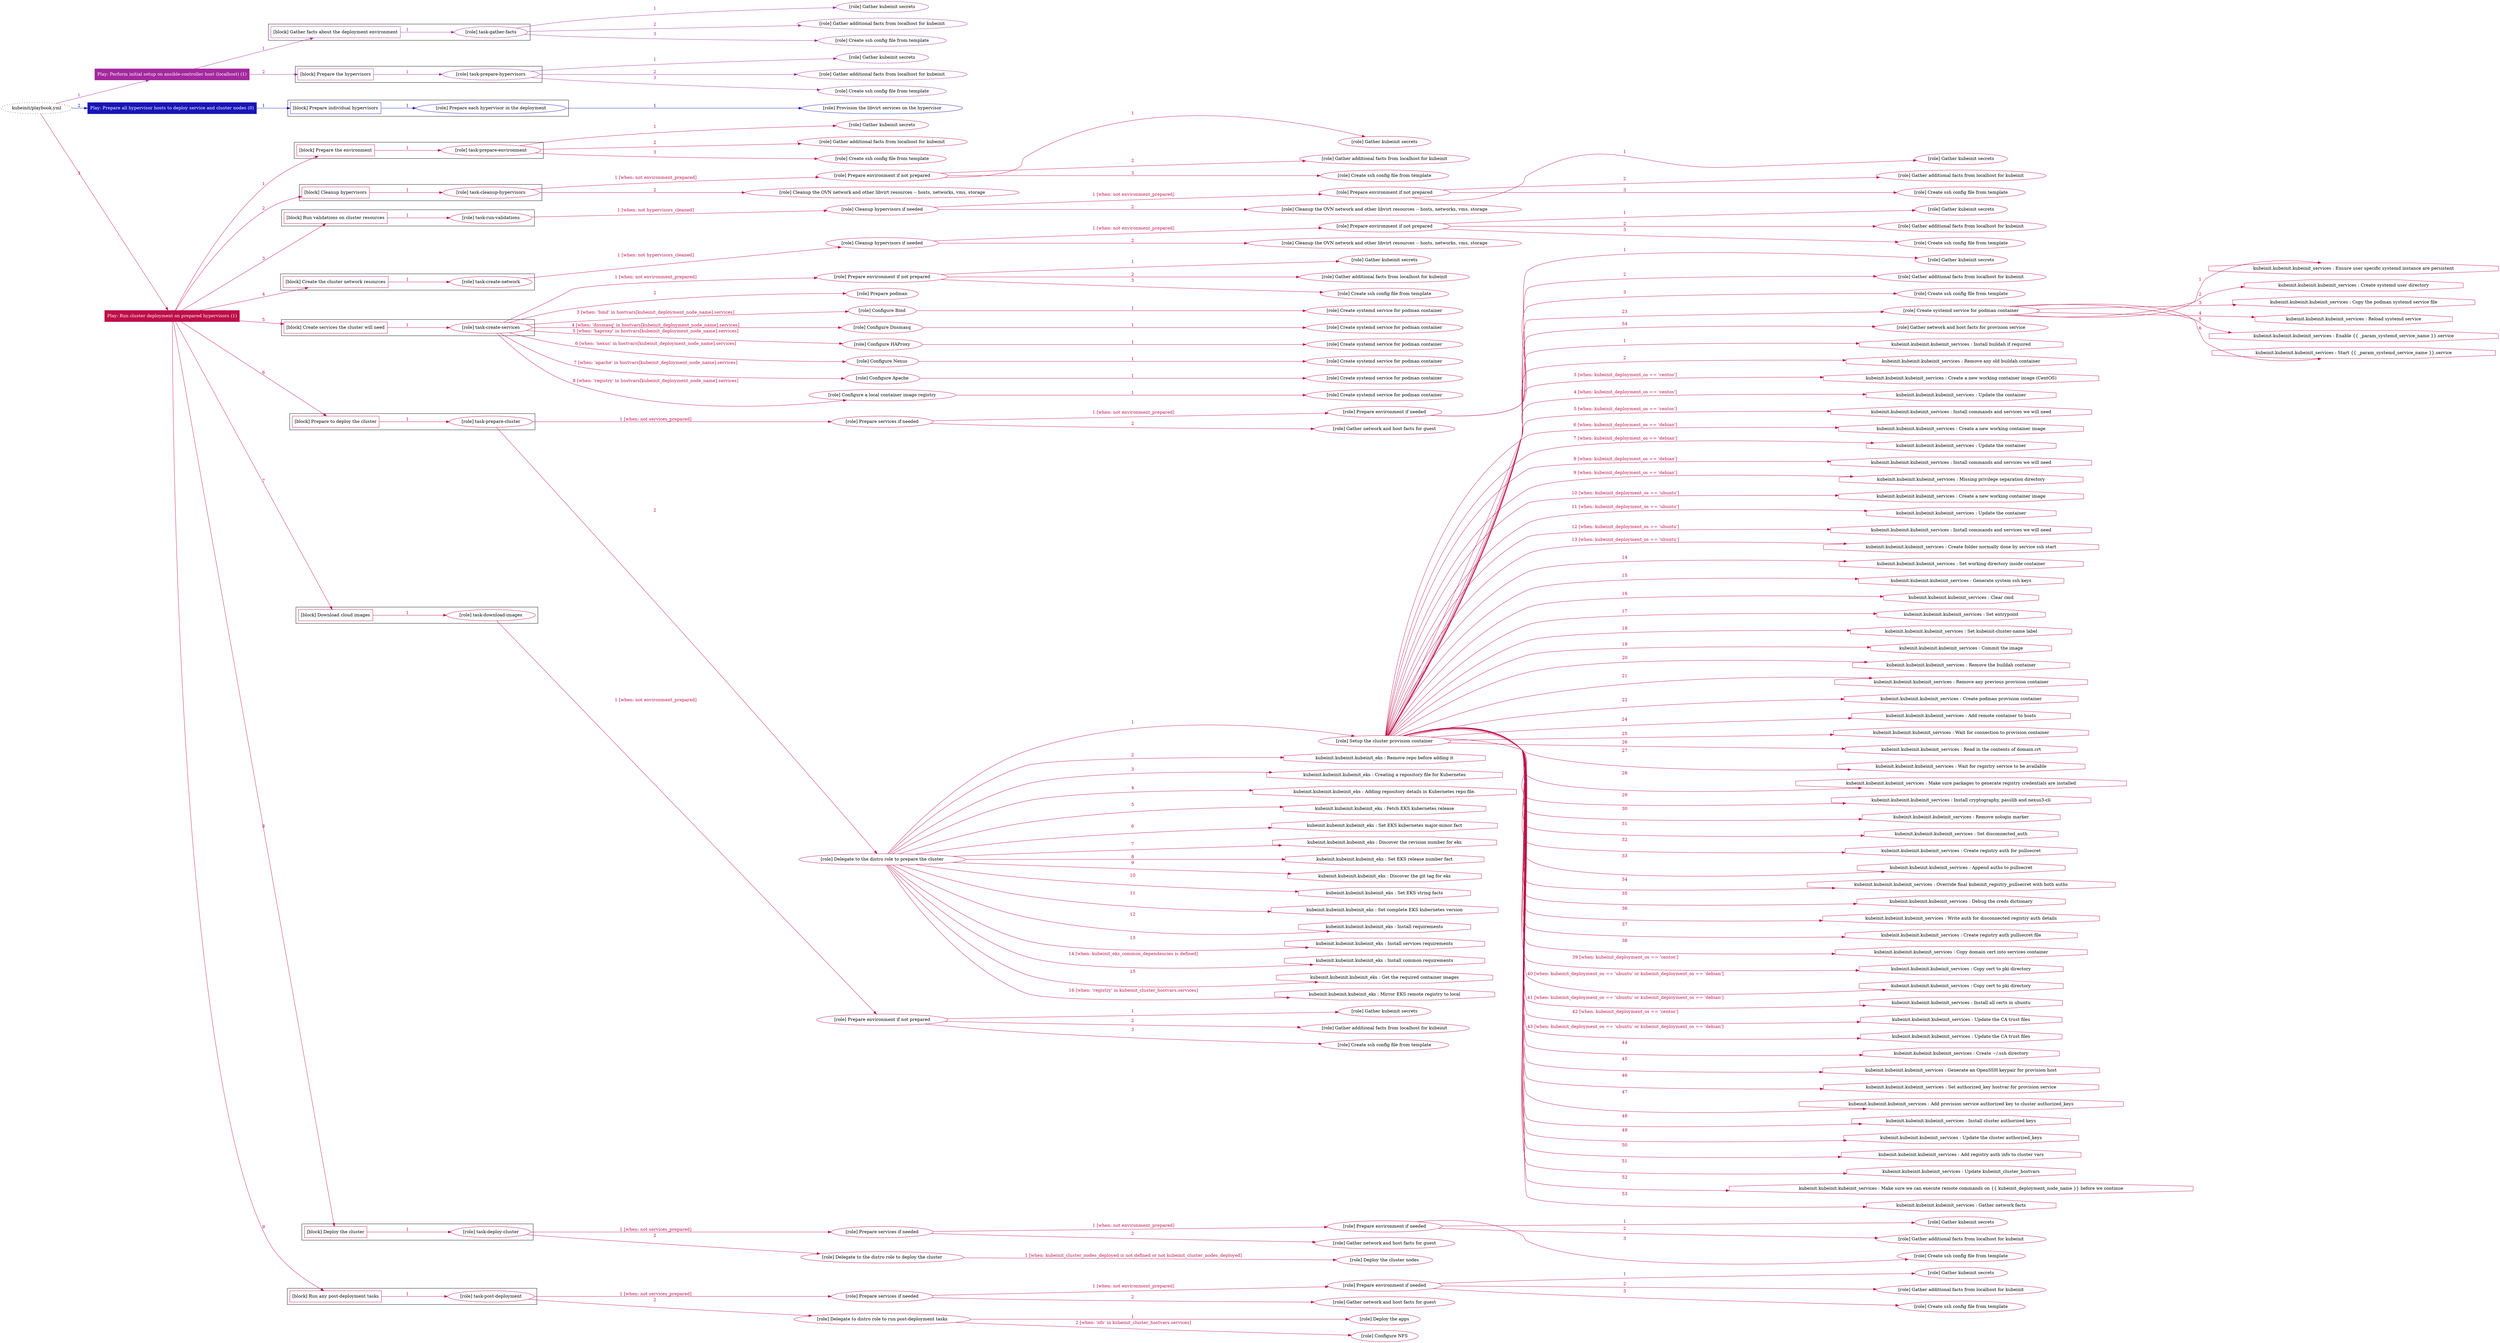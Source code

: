 digraph {
	graph [concentrate=true ordering=in rankdir=LR ratio=fill]
	edge [esep=5 sep=10]
	"kubeinit/playbook.yml" [URL="/home/runner/work/kubeinit/kubeinit/kubeinit/playbook.yml" id=playbook_dba5d480 style=dotted]
	play_69874639 [label="Play: Perform initial setup on ansible-controller host (localhost) (1)" URL="/home/runner/work/kubeinit/kubeinit/kubeinit/playbook.yml" color="#a4289e" fontcolor="#ffffff" id=play_69874639 shape=box style=filled tooltip=localhost]
	"kubeinit/playbook.yml" -> play_69874639 [label="1 " color="#a4289e" fontcolor="#a4289e" id=edge_25affd87 labeltooltip="1 " tooltip="1 "]
	subgraph "Gather kubeinit secrets" {
		role_ad0d5b54 [label="[role] Gather kubeinit secrets" URL="/home/runner/.ansible/collections/ansible_collections/kubeinit/kubeinit/roles/kubeinit_prepare/tasks/gather_kubeinit_facts.yml" color="#a4289e" id=role_ad0d5b54 tooltip="Gather kubeinit secrets"]
	}
	subgraph "Gather additional facts from localhost for kubeinit" {
		role_563c724c [label="[role] Gather additional facts from localhost for kubeinit" URL="/home/runner/.ansible/collections/ansible_collections/kubeinit/kubeinit/roles/kubeinit_prepare/tasks/gather_kubeinit_facts.yml" color="#a4289e" id=role_563c724c tooltip="Gather additional facts from localhost for kubeinit"]
	}
	subgraph "Create ssh config file from template" {
		role_547678ba [label="[role] Create ssh config file from template" URL="/home/runner/.ansible/collections/ansible_collections/kubeinit/kubeinit/roles/kubeinit_prepare/tasks/gather_kubeinit_facts.yml" color="#a4289e" id=role_547678ba tooltip="Create ssh config file from template"]
	}
	subgraph "task-gather-facts" {
		role_1ec41156 [label="[role] task-gather-facts" URL="/home/runner/work/kubeinit/kubeinit/kubeinit/playbook.yml" color="#a4289e" id=role_1ec41156 tooltip="task-gather-facts"]
		role_1ec41156 -> role_ad0d5b54 [label="1 " color="#a4289e" fontcolor="#a4289e" id=edge_ec1de52c labeltooltip="1 " tooltip="1 "]
		role_1ec41156 -> role_563c724c [label="2 " color="#a4289e" fontcolor="#a4289e" id=edge_54781677 labeltooltip="2 " tooltip="2 "]
		role_1ec41156 -> role_547678ba [label="3 " color="#a4289e" fontcolor="#a4289e" id=edge_ef45c37a labeltooltip="3 " tooltip="3 "]
	}
	subgraph "Gather kubeinit secrets" {
		role_4740786c [label="[role] Gather kubeinit secrets" URL="/home/runner/.ansible/collections/ansible_collections/kubeinit/kubeinit/roles/kubeinit_prepare/tasks/gather_kubeinit_facts.yml" color="#a4289e" id=role_4740786c tooltip="Gather kubeinit secrets"]
	}
	subgraph "Gather additional facts from localhost for kubeinit" {
		role_6d563946 [label="[role] Gather additional facts from localhost for kubeinit" URL="/home/runner/.ansible/collections/ansible_collections/kubeinit/kubeinit/roles/kubeinit_prepare/tasks/gather_kubeinit_facts.yml" color="#a4289e" id=role_6d563946 tooltip="Gather additional facts from localhost for kubeinit"]
	}
	subgraph "Create ssh config file from template" {
		role_11a21b21 [label="[role] Create ssh config file from template" URL="/home/runner/.ansible/collections/ansible_collections/kubeinit/kubeinit/roles/kubeinit_prepare/tasks/gather_kubeinit_facts.yml" color="#a4289e" id=role_11a21b21 tooltip="Create ssh config file from template"]
	}
	subgraph "task-prepare-hypervisors" {
		role_84347ce5 [label="[role] task-prepare-hypervisors" URL="/home/runner/work/kubeinit/kubeinit/kubeinit/playbook.yml" color="#a4289e" id=role_84347ce5 tooltip="task-prepare-hypervisors"]
		role_84347ce5 -> role_4740786c [label="1 " color="#a4289e" fontcolor="#a4289e" id=edge_5b888d9d labeltooltip="1 " tooltip="1 "]
		role_84347ce5 -> role_6d563946 [label="2 " color="#a4289e" fontcolor="#a4289e" id=edge_da7c135c labeltooltip="2 " tooltip="2 "]
		role_84347ce5 -> role_11a21b21 [label="3 " color="#a4289e" fontcolor="#a4289e" id=edge_520a436e labeltooltip="3 " tooltip="3 "]
	}
	subgraph "Play: Perform initial setup on ansible-controller host (localhost) (1)" {
		play_69874639 -> block_b4ecb2f2 [label=1 color="#a4289e" fontcolor="#a4289e" id=edge_4031aee3 labeltooltip=1 tooltip=1]
		subgraph cluster_block_b4ecb2f2 {
			block_b4ecb2f2 [label="[block] Gather facts about the deployment environment" URL="/home/runner/work/kubeinit/kubeinit/kubeinit/playbook.yml" color="#a4289e" id=block_b4ecb2f2 labeltooltip="Gather facts about the deployment environment" shape=box tooltip="Gather facts about the deployment environment"]
			block_b4ecb2f2 -> role_1ec41156 [label="1 " color="#a4289e" fontcolor="#a4289e" id=edge_d09dfd61 labeltooltip="1 " tooltip="1 "]
		}
		play_69874639 -> block_e53c5852 [label=2 color="#a4289e" fontcolor="#a4289e" id=edge_f8393462 labeltooltip=2 tooltip=2]
		subgraph cluster_block_e53c5852 {
			block_e53c5852 [label="[block] Prepare the hypervisors" URL="/home/runner/work/kubeinit/kubeinit/kubeinit/playbook.yml" color="#a4289e" id=block_e53c5852 labeltooltip="Prepare the hypervisors" shape=box tooltip="Prepare the hypervisors"]
			block_e53c5852 -> role_84347ce5 [label="1 " color="#a4289e" fontcolor="#a4289e" id=edge_2bf4b59b labeltooltip="1 " tooltip="1 "]
		}
	}
	play_a82b62a9 [label="Play: Prepare all hypervisor hosts to deploy service and cluster nodes (0)" URL="/home/runner/work/kubeinit/kubeinit/kubeinit/playbook.yml" color="#1815b7" fontcolor="#ffffff" id=play_a82b62a9 shape=box style=filled tooltip="Play: Prepare all hypervisor hosts to deploy service and cluster nodes (0)"]
	"kubeinit/playbook.yml" -> play_a82b62a9 [label="2 " color="#1815b7" fontcolor="#1815b7" id=edge_52b7af94 labeltooltip="2 " tooltip="2 "]
	subgraph "Provision the libvirt services on the hypervisor" {
		role_86dc3044 [label="[role] Provision the libvirt services on the hypervisor" URL="/home/runner/.ansible/collections/ansible_collections/kubeinit/kubeinit/roles/kubeinit_prepare/tasks/prepare_hypervisor.yml" color="#1815b7" id=role_86dc3044 tooltip="Provision the libvirt services on the hypervisor"]
	}
	subgraph "Prepare each hypervisor in the deployment" {
		role_09fb8e1b [label="[role] Prepare each hypervisor in the deployment" URL="/home/runner/work/kubeinit/kubeinit/kubeinit/playbook.yml" color="#1815b7" id=role_09fb8e1b tooltip="Prepare each hypervisor in the deployment"]
		role_09fb8e1b -> role_86dc3044 [label="1 " color="#1815b7" fontcolor="#1815b7" id=edge_c6830881 labeltooltip="1 " tooltip="1 "]
	}
	subgraph "Play: Prepare all hypervisor hosts to deploy service and cluster nodes (0)" {
		play_a82b62a9 -> block_1d7a19c7 [label=1 color="#1815b7" fontcolor="#1815b7" id=edge_cc3384c2 labeltooltip=1 tooltip=1]
		subgraph cluster_block_1d7a19c7 {
			block_1d7a19c7 [label="[block] Prepare individual hypervisors" URL="/home/runner/work/kubeinit/kubeinit/kubeinit/playbook.yml" color="#1815b7" id=block_1d7a19c7 labeltooltip="Prepare individual hypervisors" shape=box tooltip="Prepare individual hypervisors"]
			block_1d7a19c7 -> role_09fb8e1b [label="1 " color="#1815b7" fontcolor="#1815b7" id=edge_f7fe5d96 labeltooltip="1 " tooltip="1 "]
		}
	}
	play_7d7a1d87 [label="Play: Run cluster deployment on prepared hypervisors (1)" URL="/home/runner/work/kubeinit/kubeinit/kubeinit/playbook.yml" color="#be0e47" fontcolor="#ffffff" id=play_7d7a1d87 shape=box style=filled tooltip=localhost]
	"kubeinit/playbook.yml" -> play_7d7a1d87 [label="3 " color="#be0e47" fontcolor="#be0e47" id=edge_aa62829f labeltooltip="3 " tooltip="3 "]
	subgraph "Gather kubeinit secrets" {
		role_8ba12eee [label="[role] Gather kubeinit secrets" URL="/home/runner/.ansible/collections/ansible_collections/kubeinit/kubeinit/roles/kubeinit_prepare/tasks/gather_kubeinit_facts.yml" color="#be0e47" id=role_8ba12eee tooltip="Gather kubeinit secrets"]
	}
	subgraph "Gather additional facts from localhost for kubeinit" {
		role_695257db [label="[role] Gather additional facts from localhost for kubeinit" URL="/home/runner/.ansible/collections/ansible_collections/kubeinit/kubeinit/roles/kubeinit_prepare/tasks/gather_kubeinit_facts.yml" color="#be0e47" id=role_695257db tooltip="Gather additional facts from localhost for kubeinit"]
	}
	subgraph "Create ssh config file from template" {
		role_8e0a9b23 [label="[role] Create ssh config file from template" URL="/home/runner/.ansible/collections/ansible_collections/kubeinit/kubeinit/roles/kubeinit_prepare/tasks/gather_kubeinit_facts.yml" color="#be0e47" id=role_8e0a9b23 tooltip="Create ssh config file from template"]
	}
	subgraph "task-prepare-environment" {
		role_cdba86d1 [label="[role] task-prepare-environment" URL="/home/runner/work/kubeinit/kubeinit/kubeinit/playbook.yml" color="#be0e47" id=role_cdba86d1 tooltip="task-prepare-environment"]
		role_cdba86d1 -> role_8ba12eee [label="1 " color="#be0e47" fontcolor="#be0e47" id=edge_bd52cb05 labeltooltip="1 " tooltip="1 "]
		role_cdba86d1 -> role_695257db [label="2 " color="#be0e47" fontcolor="#be0e47" id=edge_24f6c9fa labeltooltip="2 " tooltip="2 "]
		role_cdba86d1 -> role_8e0a9b23 [label="3 " color="#be0e47" fontcolor="#be0e47" id=edge_5862f512 labeltooltip="3 " tooltip="3 "]
	}
	subgraph "Gather kubeinit secrets" {
		role_50091eff [label="[role] Gather kubeinit secrets" URL="/home/runner/.ansible/collections/ansible_collections/kubeinit/kubeinit/roles/kubeinit_prepare/tasks/gather_kubeinit_facts.yml" color="#be0e47" id=role_50091eff tooltip="Gather kubeinit secrets"]
	}
	subgraph "Gather additional facts from localhost for kubeinit" {
		role_2282e6f7 [label="[role] Gather additional facts from localhost for kubeinit" URL="/home/runner/.ansible/collections/ansible_collections/kubeinit/kubeinit/roles/kubeinit_prepare/tasks/gather_kubeinit_facts.yml" color="#be0e47" id=role_2282e6f7 tooltip="Gather additional facts from localhost for kubeinit"]
	}
	subgraph "Create ssh config file from template" {
		role_ebe30100 [label="[role] Create ssh config file from template" URL="/home/runner/.ansible/collections/ansible_collections/kubeinit/kubeinit/roles/kubeinit_prepare/tasks/gather_kubeinit_facts.yml" color="#be0e47" id=role_ebe30100 tooltip="Create ssh config file from template"]
	}
	subgraph "Prepare environment if not prepared" {
		role_33d4dd3b [label="[role] Prepare environment if not prepared" URL="/home/runner/.ansible/collections/ansible_collections/kubeinit/kubeinit/roles/kubeinit_prepare/tasks/cleanup_hypervisors.yml" color="#be0e47" id=role_33d4dd3b tooltip="Prepare environment if not prepared"]
		role_33d4dd3b -> role_50091eff [label="1 " color="#be0e47" fontcolor="#be0e47" id=edge_1ffa53fe labeltooltip="1 " tooltip="1 "]
		role_33d4dd3b -> role_2282e6f7 [label="2 " color="#be0e47" fontcolor="#be0e47" id=edge_7507ed5b labeltooltip="2 " tooltip="2 "]
		role_33d4dd3b -> role_ebe30100 [label="3 " color="#be0e47" fontcolor="#be0e47" id=edge_88724bc9 labeltooltip="3 " tooltip="3 "]
	}
	subgraph "Cleanup the OVN network and other libvirt resources -- hosts, networks, vms, storage" {
		role_35ac34f7 [label="[role] Cleanup the OVN network and other libvirt resources -- hosts, networks, vms, storage" URL="/home/runner/.ansible/collections/ansible_collections/kubeinit/kubeinit/roles/kubeinit_prepare/tasks/cleanup_hypervisors.yml" color="#be0e47" id=role_35ac34f7 tooltip="Cleanup the OVN network and other libvirt resources -- hosts, networks, vms, storage"]
	}
	subgraph "task-cleanup-hypervisors" {
		role_a6c3b2ba [label="[role] task-cleanup-hypervisors" URL="/home/runner/work/kubeinit/kubeinit/kubeinit/playbook.yml" color="#be0e47" id=role_a6c3b2ba tooltip="task-cleanup-hypervisors"]
		role_a6c3b2ba -> role_33d4dd3b [label="1 [when: not environment_prepared]" color="#be0e47" fontcolor="#be0e47" id=edge_2077f8f9 labeltooltip="1 [when: not environment_prepared]" tooltip="1 [when: not environment_prepared]"]
		role_a6c3b2ba -> role_35ac34f7 [label="2 " color="#be0e47" fontcolor="#be0e47" id=edge_45950514 labeltooltip="2 " tooltip="2 "]
	}
	subgraph "Gather kubeinit secrets" {
		role_87cd34a1 [label="[role] Gather kubeinit secrets" URL="/home/runner/.ansible/collections/ansible_collections/kubeinit/kubeinit/roles/kubeinit_prepare/tasks/gather_kubeinit_facts.yml" color="#be0e47" id=role_87cd34a1 tooltip="Gather kubeinit secrets"]
	}
	subgraph "Gather additional facts from localhost for kubeinit" {
		role_04bf4978 [label="[role] Gather additional facts from localhost for kubeinit" URL="/home/runner/.ansible/collections/ansible_collections/kubeinit/kubeinit/roles/kubeinit_prepare/tasks/gather_kubeinit_facts.yml" color="#be0e47" id=role_04bf4978 tooltip="Gather additional facts from localhost for kubeinit"]
	}
	subgraph "Create ssh config file from template" {
		role_154e9a5a [label="[role] Create ssh config file from template" URL="/home/runner/.ansible/collections/ansible_collections/kubeinit/kubeinit/roles/kubeinit_prepare/tasks/gather_kubeinit_facts.yml" color="#be0e47" id=role_154e9a5a tooltip="Create ssh config file from template"]
	}
	subgraph "Prepare environment if not prepared" {
		role_5363dce5 [label="[role] Prepare environment if not prepared" URL="/home/runner/.ansible/collections/ansible_collections/kubeinit/kubeinit/roles/kubeinit_prepare/tasks/cleanup_hypervisors.yml" color="#be0e47" id=role_5363dce5 tooltip="Prepare environment if not prepared"]
		role_5363dce5 -> role_87cd34a1 [label="1 " color="#be0e47" fontcolor="#be0e47" id=edge_afb07a10 labeltooltip="1 " tooltip="1 "]
		role_5363dce5 -> role_04bf4978 [label="2 " color="#be0e47" fontcolor="#be0e47" id=edge_0ec061dd labeltooltip="2 " tooltip="2 "]
		role_5363dce5 -> role_154e9a5a [label="3 " color="#be0e47" fontcolor="#be0e47" id=edge_6aef4df2 labeltooltip="3 " tooltip="3 "]
	}
	subgraph "Cleanup the OVN network and other libvirt resources -- hosts, networks, vms, storage" {
		role_f06502e2 [label="[role] Cleanup the OVN network and other libvirt resources -- hosts, networks, vms, storage" URL="/home/runner/.ansible/collections/ansible_collections/kubeinit/kubeinit/roles/kubeinit_prepare/tasks/cleanup_hypervisors.yml" color="#be0e47" id=role_f06502e2 tooltip="Cleanup the OVN network and other libvirt resources -- hosts, networks, vms, storage"]
	}
	subgraph "Cleanup hypervisors if needed" {
		role_6ebc1fcf [label="[role] Cleanup hypervisors if needed" URL="/home/runner/.ansible/collections/ansible_collections/kubeinit/kubeinit/roles/kubeinit_validations/tasks/main.yml" color="#be0e47" id=role_6ebc1fcf tooltip="Cleanup hypervisors if needed"]
		role_6ebc1fcf -> role_5363dce5 [label="1 [when: not environment_prepared]" color="#be0e47" fontcolor="#be0e47" id=edge_d4d07a7b labeltooltip="1 [when: not environment_prepared]" tooltip="1 [when: not environment_prepared]"]
		role_6ebc1fcf -> role_f06502e2 [label="2 " color="#be0e47" fontcolor="#be0e47" id=edge_e8e4a146 labeltooltip="2 " tooltip="2 "]
	}
	subgraph "task-run-validations" {
		role_d30aa8e4 [label="[role] task-run-validations" URL="/home/runner/work/kubeinit/kubeinit/kubeinit/playbook.yml" color="#be0e47" id=role_d30aa8e4 tooltip="task-run-validations"]
		role_d30aa8e4 -> role_6ebc1fcf [label="1 [when: not hypervisors_cleaned]" color="#be0e47" fontcolor="#be0e47" id=edge_2b2f3da2 labeltooltip="1 [when: not hypervisors_cleaned]" tooltip="1 [when: not hypervisors_cleaned]"]
	}
	subgraph "Gather kubeinit secrets" {
		role_df54c081 [label="[role] Gather kubeinit secrets" URL="/home/runner/.ansible/collections/ansible_collections/kubeinit/kubeinit/roles/kubeinit_prepare/tasks/gather_kubeinit_facts.yml" color="#be0e47" id=role_df54c081 tooltip="Gather kubeinit secrets"]
	}
	subgraph "Gather additional facts from localhost for kubeinit" {
		role_714fb89e [label="[role] Gather additional facts from localhost for kubeinit" URL="/home/runner/.ansible/collections/ansible_collections/kubeinit/kubeinit/roles/kubeinit_prepare/tasks/gather_kubeinit_facts.yml" color="#be0e47" id=role_714fb89e tooltip="Gather additional facts from localhost for kubeinit"]
	}
	subgraph "Create ssh config file from template" {
		role_d977466b [label="[role] Create ssh config file from template" URL="/home/runner/.ansible/collections/ansible_collections/kubeinit/kubeinit/roles/kubeinit_prepare/tasks/gather_kubeinit_facts.yml" color="#be0e47" id=role_d977466b tooltip="Create ssh config file from template"]
	}
	subgraph "Prepare environment if not prepared" {
		role_6538a9f0 [label="[role] Prepare environment if not prepared" URL="/home/runner/.ansible/collections/ansible_collections/kubeinit/kubeinit/roles/kubeinit_prepare/tasks/cleanup_hypervisors.yml" color="#be0e47" id=role_6538a9f0 tooltip="Prepare environment if not prepared"]
		role_6538a9f0 -> role_df54c081 [label="1 " color="#be0e47" fontcolor="#be0e47" id=edge_d5d5e4b2 labeltooltip="1 " tooltip="1 "]
		role_6538a9f0 -> role_714fb89e [label="2 " color="#be0e47" fontcolor="#be0e47" id=edge_ebc4f27f labeltooltip="2 " tooltip="2 "]
		role_6538a9f0 -> role_d977466b [label="3 " color="#be0e47" fontcolor="#be0e47" id=edge_b7711e57 labeltooltip="3 " tooltip="3 "]
	}
	subgraph "Cleanup the OVN network and other libvirt resources -- hosts, networks, vms, storage" {
		role_fa94eb34 [label="[role] Cleanup the OVN network and other libvirt resources -- hosts, networks, vms, storage" URL="/home/runner/.ansible/collections/ansible_collections/kubeinit/kubeinit/roles/kubeinit_prepare/tasks/cleanup_hypervisors.yml" color="#be0e47" id=role_fa94eb34 tooltip="Cleanup the OVN network and other libvirt resources -- hosts, networks, vms, storage"]
	}
	subgraph "Cleanup hypervisors if needed" {
		role_9c2af686 [label="[role] Cleanup hypervisors if needed" URL="/home/runner/.ansible/collections/ansible_collections/kubeinit/kubeinit/roles/kubeinit_libvirt/tasks/create_network.yml" color="#be0e47" id=role_9c2af686 tooltip="Cleanup hypervisors if needed"]
		role_9c2af686 -> role_6538a9f0 [label="1 [when: not environment_prepared]" color="#be0e47" fontcolor="#be0e47" id=edge_9444c257 labeltooltip="1 [when: not environment_prepared]" tooltip="1 [when: not environment_prepared]"]
		role_9c2af686 -> role_fa94eb34 [label="2 " color="#be0e47" fontcolor="#be0e47" id=edge_eae32e62 labeltooltip="2 " tooltip="2 "]
	}
	subgraph "task-create-network" {
		role_813d93a8 [label="[role] task-create-network" URL="/home/runner/work/kubeinit/kubeinit/kubeinit/playbook.yml" color="#be0e47" id=role_813d93a8 tooltip="task-create-network"]
		role_813d93a8 -> role_9c2af686 [label="1 [when: not hypervisors_cleaned]" color="#be0e47" fontcolor="#be0e47" id=edge_f4715960 labeltooltip="1 [when: not hypervisors_cleaned]" tooltip="1 [when: not hypervisors_cleaned]"]
	}
	subgraph "Gather kubeinit secrets" {
		role_d39e2f35 [label="[role] Gather kubeinit secrets" URL="/home/runner/.ansible/collections/ansible_collections/kubeinit/kubeinit/roles/kubeinit_prepare/tasks/gather_kubeinit_facts.yml" color="#be0e47" id=role_d39e2f35 tooltip="Gather kubeinit secrets"]
	}
	subgraph "Gather additional facts from localhost for kubeinit" {
		role_d5662d83 [label="[role] Gather additional facts from localhost for kubeinit" URL="/home/runner/.ansible/collections/ansible_collections/kubeinit/kubeinit/roles/kubeinit_prepare/tasks/gather_kubeinit_facts.yml" color="#be0e47" id=role_d5662d83 tooltip="Gather additional facts from localhost for kubeinit"]
	}
	subgraph "Create ssh config file from template" {
		role_ef921e4a [label="[role] Create ssh config file from template" URL="/home/runner/.ansible/collections/ansible_collections/kubeinit/kubeinit/roles/kubeinit_prepare/tasks/gather_kubeinit_facts.yml" color="#be0e47" id=role_ef921e4a tooltip="Create ssh config file from template"]
	}
	subgraph "Prepare environment if not prepared" {
		role_21288dbb [label="[role] Prepare environment if not prepared" URL="/home/runner/.ansible/collections/ansible_collections/kubeinit/kubeinit/roles/kubeinit_services/tasks/main.yml" color="#be0e47" id=role_21288dbb tooltip="Prepare environment if not prepared"]
		role_21288dbb -> role_d39e2f35 [label="1 " color="#be0e47" fontcolor="#be0e47" id=edge_56f8b9fe labeltooltip="1 " tooltip="1 "]
		role_21288dbb -> role_d5662d83 [label="2 " color="#be0e47" fontcolor="#be0e47" id=edge_88fe6a64 labeltooltip="2 " tooltip="2 "]
		role_21288dbb -> role_ef921e4a [label="3 " color="#be0e47" fontcolor="#be0e47" id=edge_dbf5ea67 labeltooltip="3 " tooltip="3 "]
	}
	subgraph "Prepare podman" {
		role_d2aa214d [label="[role] Prepare podman" URL="/home/runner/.ansible/collections/ansible_collections/kubeinit/kubeinit/roles/kubeinit_services/tasks/00_create_service_pod.yml" color="#be0e47" id=role_d2aa214d tooltip="Prepare podman"]
	}
	subgraph "Create systemd service for podman container" {
		role_aee4121e [label="[role] Create systemd service for podman container" URL="/home/runner/.ansible/collections/ansible_collections/kubeinit/kubeinit/roles/kubeinit_bind/tasks/main.yml" color="#be0e47" id=role_aee4121e tooltip="Create systemd service for podman container"]
	}
	subgraph "Configure Bind" {
		role_6222e4fa [label="[role] Configure Bind" URL="/home/runner/.ansible/collections/ansible_collections/kubeinit/kubeinit/roles/kubeinit_services/tasks/start_services_containers.yml" color="#be0e47" id=role_6222e4fa tooltip="Configure Bind"]
		role_6222e4fa -> role_aee4121e [label="1 " color="#be0e47" fontcolor="#be0e47" id=edge_0fa661d9 labeltooltip="1 " tooltip="1 "]
	}
	subgraph "Create systemd service for podman container" {
		role_c64d5185 [label="[role] Create systemd service for podman container" URL="/home/runner/.ansible/collections/ansible_collections/kubeinit/kubeinit/roles/kubeinit_dnsmasq/tasks/main.yml" color="#be0e47" id=role_c64d5185 tooltip="Create systemd service for podman container"]
	}
	subgraph "Configure Dnsmasq" {
		role_311d715b [label="[role] Configure Dnsmasq" URL="/home/runner/.ansible/collections/ansible_collections/kubeinit/kubeinit/roles/kubeinit_services/tasks/start_services_containers.yml" color="#be0e47" id=role_311d715b tooltip="Configure Dnsmasq"]
		role_311d715b -> role_c64d5185 [label="1 " color="#be0e47" fontcolor="#be0e47" id=edge_62f0ba1b labeltooltip="1 " tooltip="1 "]
	}
	subgraph "Create systemd service for podman container" {
		role_4ff22b9b [label="[role] Create systemd service for podman container" URL="/home/runner/.ansible/collections/ansible_collections/kubeinit/kubeinit/roles/kubeinit_haproxy/tasks/main.yml" color="#be0e47" id=role_4ff22b9b tooltip="Create systemd service for podman container"]
	}
	subgraph "Configure HAProxy" {
		role_7c547fd1 [label="[role] Configure HAProxy" URL="/home/runner/.ansible/collections/ansible_collections/kubeinit/kubeinit/roles/kubeinit_services/tasks/start_services_containers.yml" color="#be0e47" id=role_7c547fd1 tooltip="Configure HAProxy"]
		role_7c547fd1 -> role_4ff22b9b [label="1 " color="#be0e47" fontcolor="#be0e47" id=edge_74031fc1 labeltooltip="1 " tooltip="1 "]
	}
	subgraph "Create systemd service for podman container" {
		role_dd7d2826 [label="[role] Create systemd service for podman container" URL="/home/runner/.ansible/collections/ansible_collections/kubeinit/kubeinit/roles/kubeinit_nexus/tasks/main.yml" color="#be0e47" id=role_dd7d2826 tooltip="Create systemd service for podman container"]
	}
	subgraph "Configure Nexus" {
		role_efb4173b [label="[role] Configure Nexus" URL="/home/runner/.ansible/collections/ansible_collections/kubeinit/kubeinit/roles/kubeinit_services/tasks/start_services_containers.yml" color="#be0e47" id=role_efb4173b tooltip="Configure Nexus"]
		role_efb4173b -> role_dd7d2826 [label="1 " color="#be0e47" fontcolor="#be0e47" id=edge_6fd3f352 labeltooltip="1 " tooltip="1 "]
	}
	subgraph "Create systemd service for podman container" {
		role_70aaf963 [label="[role] Create systemd service for podman container" URL="/home/runner/.ansible/collections/ansible_collections/kubeinit/kubeinit/roles/kubeinit_apache/tasks/main.yml" color="#be0e47" id=role_70aaf963 tooltip="Create systemd service for podman container"]
	}
	subgraph "Configure Apache" {
		role_e931affe [label="[role] Configure Apache" URL="/home/runner/.ansible/collections/ansible_collections/kubeinit/kubeinit/roles/kubeinit_services/tasks/start_services_containers.yml" color="#be0e47" id=role_e931affe tooltip="Configure Apache"]
		role_e931affe -> role_70aaf963 [label="1 " color="#be0e47" fontcolor="#be0e47" id=edge_ebd6bfb0 labeltooltip="1 " tooltip="1 "]
	}
	subgraph "Create systemd service for podman container" {
		role_4eebed9a [label="[role] Create systemd service for podman container" URL="/home/runner/.ansible/collections/ansible_collections/kubeinit/kubeinit/roles/kubeinit_registry/tasks/main.yml" color="#be0e47" id=role_4eebed9a tooltip="Create systemd service for podman container"]
	}
	subgraph "Configure a local container image registry" {
		role_0bde46b0 [label="[role] Configure a local container image registry" URL="/home/runner/.ansible/collections/ansible_collections/kubeinit/kubeinit/roles/kubeinit_services/tasks/start_services_containers.yml" color="#be0e47" id=role_0bde46b0 tooltip="Configure a local container image registry"]
		role_0bde46b0 -> role_4eebed9a [label="1 " color="#be0e47" fontcolor="#be0e47" id=edge_42596bf6 labeltooltip="1 " tooltip="1 "]
	}
	subgraph "task-create-services" {
		role_8295772d [label="[role] task-create-services" URL="/home/runner/work/kubeinit/kubeinit/kubeinit/playbook.yml" color="#be0e47" id=role_8295772d tooltip="task-create-services"]
		role_8295772d -> role_21288dbb [label="1 [when: not environment_prepared]" color="#be0e47" fontcolor="#be0e47" id=edge_41136946 labeltooltip="1 [when: not environment_prepared]" tooltip="1 [when: not environment_prepared]"]
		role_8295772d -> role_d2aa214d [label="2 " color="#be0e47" fontcolor="#be0e47" id=edge_6ab0bd3b labeltooltip="2 " tooltip="2 "]
		role_8295772d -> role_6222e4fa [label="3 [when: 'bind' in hostvars[kubeinit_deployment_node_name].services]" color="#be0e47" fontcolor="#be0e47" id=edge_8b9d3551 labeltooltip="3 [when: 'bind' in hostvars[kubeinit_deployment_node_name].services]" tooltip="3 [when: 'bind' in hostvars[kubeinit_deployment_node_name].services]"]
		role_8295772d -> role_311d715b [label="4 [when: 'dnsmasq' in hostvars[kubeinit_deployment_node_name].services]" color="#be0e47" fontcolor="#be0e47" id=edge_ea457a5b labeltooltip="4 [when: 'dnsmasq' in hostvars[kubeinit_deployment_node_name].services]" tooltip="4 [when: 'dnsmasq' in hostvars[kubeinit_deployment_node_name].services]"]
		role_8295772d -> role_7c547fd1 [label="5 [when: 'haproxy' in hostvars[kubeinit_deployment_node_name].services]" color="#be0e47" fontcolor="#be0e47" id=edge_d348f025 labeltooltip="5 [when: 'haproxy' in hostvars[kubeinit_deployment_node_name].services]" tooltip="5 [when: 'haproxy' in hostvars[kubeinit_deployment_node_name].services]"]
		role_8295772d -> role_efb4173b [label="6 [when: 'nexus' in hostvars[kubeinit_deployment_node_name].services]" color="#be0e47" fontcolor="#be0e47" id=edge_a1575200 labeltooltip="6 [when: 'nexus' in hostvars[kubeinit_deployment_node_name].services]" tooltip="6 [when: 'nexus' in hostvars[kubeinit_deployment_node_name].services]"]
		role_8295772d -> role_e931affe [label="7 [when: 'apache' in hostvars[kubeinit_deployment_node_name].services]" color="#be0e47" fontcolor="#be0e47" id=edge_be0d3614 labeltooltip="7 [when: 'apache' in hostvars[kubeinit_deployment_node_name].services]" tooltip="7 [when: 'apache' in hostvars[kubeinit_deployment_node_name].services]"]
		role_8295772d -> role_0bde46b0 [label="8 [when: 'registry' in hostvars[kubeinit_deployment_node_name].services]" color="#be0e47" fontcolor="#be0e47" id=edge_3a7b1ea7 labeltooltip="8 [when: 'registry' in hostvars[kubeinit_deployment_node_name].services]" tooltip="8 [when: 'registry' in hostvars[kubeinit_deployment_node_name].services]"]
	}
	subgraph "Gather kubeinit secrets" {
		role_36e35ef0 [label="[role] Gather kubeinit secrets" URL="/home/runner/.ansible/collections/ansible_collections/kubeinit/kubeinit/roles/kubeinit_prepare/tasks/gather_kubeinit_facts.yml" color="#be0e47" id=role_36e35ef0 tooltip="Gather kubeinit secrets"]
	}
	subgraph "Gather additional facts from localhost for kubeinit" {
		role_74346546 [label="[role] Gather additional facts from localhost for kubeinit" URL="/home/runner/.ansible/collections/ansible_collections/kubeinit/kubeinit/roles/kubeinit_prepare/tasks/gather_kubeinit_facts.yml" color="#be0e47" id=role_74346546 tooltip="Gather additional facts from localhost for kubeinit"]
	}
	subgraph "Create ssh config file from template" {
		role_929d2108 [label="[role] Create ssh config file from template" URL="/home/runner/.ansible/collections/ansible_collections/kubeinit/kubeinit/roles/kubeinit_prepare/tasks/gather_kubeinit_facts.yml" color="#be0e47" id=role_929d2108 tooltip="Create ssh config file from template"]
	}
	subgraph "Prepare environment if needed" {
		role_2881ed01 [label="[role] Prepare environment if needed" URL="/home/runner/.ansible/collections/ansible_collections/kubeinit/kubeinit/roles/kubeinit_services/tasks/prepare_services.yml" color="#be0e47" id=role_2881ed01 tooltip="Prepare environment if needed"]
		role_2881ed01 -> role_36e35ef0 [label="1 " color="#be0e47" fontcolor="#be0e47" id=edge_935e5d58 labeltooltip="1 " tooltip="1 "]
		role_2881ed01 -> role_74346546 [label="2 " color="#be0e47" fontcolor="#be0e47" id=edge_15fadd7c labeltooltip="2 " tooltip="2 "]
		role_2881ed01 -> role_929d2108 [label="3 " color="#be0e47" fontcolor="#be0e47" id=edge_9910aca2 labeltooltip="3 " tooltip="3 "]
	}
	subgraph "Gather network and host facts for guest" {
		role_e73b5886 [label="[role] Gather network and host facts for guest" URL="/home/runner/.ansible/collections/ansible_collections/kubeinit/kubeinit/roles/kubeinit_services/tasks/prepare_services.yml" color="#be0e47" id=role_e73b5886 tooltip="Gather network and host facts for guest"]
	}
	subgraph "Prepare services if needed" {
		role_8215b45a [label="[role] Prepare services if needed" URL="/home/runner/.ansible/collections/ansible_collections/kubeinit/kubeinit/roles/kubeinit_prepare/tasks/prepare_cluster.yml" color="#be0e47" id=role_8215b45a tooltip="Prepare services if needed"]
		role_8215b45a -> role_2881ed01 [label="1 [when: not environment_prepared]" color="#be0e47" fontcolor="#be0e47" id=edge_ef017282 labeltooltip="1 [when: not environment_prepared]" tooltip="1 [when: not environment_prepared]"]
		role_8215b45a -> role_e73b5886 [label="2 " color="#be0e47" fontcolor="#be0e47" id=edge_e87ccf56 labeltooltip="2 " tooltip="2 "]
	}
	subgraph "Create systemd service for podman container" {
		role_8dce2a53 [label="[role] Create systemd service for podman container" URL="/home/runner/.ansible/collections/ansible_collections/kubeinit/kubeinit/roles/kubeinit_services/tasks/create_provision_container.yml" color="#be0e47" id=role_8dce2a53 tooltip="Create systemd service for podman container"]
		task_2bd0129a [label="kubeinit.kubeinit.kubeinit_services : Ensure user specific systemd instance are persistent" URL="/home/runner/.ansible/collections/ansible_collections/kubeinit/kubeinit/roles/kubeinit_services/tasks/create_managed_service.yml" color="#be0e47" id=task_2bd0129a shape=octagon tooltip="kubeinit.kubeinit.kubeinit_services : Ensure user specific systemd instance are persistent"]
		role_8dce2a53 -> task_2bd0129a [label="1 " color="#be0e47" fontcolor="#be0e47" id=edge_8be982a0 labeltooltip="1 " tooltip="1 "]
		task_4cea41b5 [label="kubeinit.kubeinit.kubeinit_services : Create systemd user directory" URL="/home/runner/.ansible/collections/ansible_collections/kubeinit/kubeinit/roles/kubeinit_services/tasks/create_managed_service.yml" color="#be0e47" id=task_4cea41b5 shape=octagon tooltip="kubeinit.kubeinit.kubeinit_services : Create systemd user directory"]
		role_8dce2a53 -> task_4cea41b5 [label="2 " color="#be0e47" fontcolor="#be0e47" id=edge_f20ead68 labeltooltip="2 " tooltip="2 "]
		task_5b95dd3f [label="kubeinit.kubeinit.kubeinit_services : Copy the podman systemd service file" URL="/home/runner/.ansible/collections/ansible_collections/kubeinit/kubeinit/roles/kubeinit_services/tasks/create_managed_service.yml" color="#be0e47" id=task_5b95dd3f shape=octagon tooltip="kubeinit.kubeinit.kubeinit_services : Copy the podman systemd service file"]
		role_8dce2a53 -> task_5b95dd3f [label="3 " color="#be0e47" fontcolor="#be0e47" id=edge_47fc11a3 labeltooltip="3 " tooltip="3 "]
		task_0d5667e7 [label="kubeinit.kubeinit.kubeinit_services : Reload systemd service" URL="/home/runner/.ansible/collections/ansible_collections/kubeinit/kubeinit/roles/kubeinit_services/tasks/create_managed_service.yml" color="#be0e47" id=task_0d5667e7 shape=octagon tooltip="kubeinit.kubeinit.kubeinit_services : Reload systemd service"]
		role_8dce2a53 -> task_0d5667e7 [label="4 " color="#be0e47" fontcolor="#be0e47" id=edge_36f0339e labeltooltip="4 " tooltip="4 "]
		task_44253ab9 [label="kubeinit.kubeinit.kubeinit_services : Enable {{ _param_systemd_service_name }}.service" URL="/home/runner/.ansible/collections/ansible_collections/kubeinit/kubeinit/roles/kubeinit_services/tasks/create_managed_service.yml" color="#be0e47" id=task_44253ab9 shape=octagon tooltip="kubeinit.kubeinit.kubeinit_services : Enable {{ _param_systemd_service_name }}.service"]
		role_8dce2a53 -> task_44253ab9 [label="5 " color="#be0e47" fontcolor="#be0e47" id=edge_4b986832 labeltooltip="5 " tooltip="5 "]
		task_beaaf1e4 [label="kubeinit.kubeinit.kubeinit_services : Start {{ _param_systemd_service_name }}.service" URL="/home/runner/.ansible/collections/ansible_collections/kubeinit/kubeinit/roles/kubeinit_services/tasks/create_managed_service.yml" color="#be0e47" id=task_beaaf1e4 shape=octagon tooltip="kubeinit.kubeinit.kubeinit_services : Start {{ _param_systemd_service_name }}.service"]
		role_8dce2a53 -> task_beaaf1e4 [label="6 " color="#be0e47" fontcolor="#be0e47" id=edge_91e56654 labeltooltip="6 " tooltip="6 "]
	}
	subgraph "Gather network and host facts for provision service" {
		role_cdc092bf [label="[role] Gather network and host facts for provision service" URL="/home/runner/.ansible/collections/ansible_collections/kubeinit/kubeinit/roles/kubeinit_services/tasks/create_provision_container.yml" color="#be0e47" id=role_cdc092bf tooltip="Gather network and host facts for provision service"]
	}
	subgraph "Setup the cluster provision container" {
		role_0f55e2c7 [label="[role] Setup the cluster provision container" URL="/home/runner/.ansible/collections/ansible_collections/kubeinit/kubeinit/roles/kubeinit_eks/tasks/prepare_cluster.yml" color="#be0e47" id=role_0f55e2c7 tooltip="Setup the cluster provision container"]
		task_f61fe355 [label="kubeinit.kubeinit.kubeinit_services : Install buildah if required" URL="/home/runner/.ansible/collections/ansible_collections/kubeinit/kubeinit/roles/kubeinit_services/tasks/create_provision_container.yml" color="#be0e47" id=task_f61fe355 shape=octagon tooltip="kubeinit.kubeinit.kubeinit_services : Install buildah if required"]
		role_0f55e2c7 -> task_f61fe355 [label="1 " color="#be0e47" fontcolor="#be0e47" id=edge_decb1a32 labeltooltip="1 " tooltip="1 "]
		task_9c2bc5d3 [label="kubeinit.kubeinit.kubeinit_services : Remove any old buildah container" URL="/home/runner/.ansible/collections/ansible_collections/kubeinit/kubeinit/roles/kubeinit_services/tasks/create_provision_container.yml" color="#be0e47" id=task_9c2bc5d3 shape=octagon tooltip="kubeinit.kubeinit.kubeinit_services : Remove any old buildah container"]
		role_0f55e2c7 -> task_9c2bc5d3 [label="2 " color="#be0e47" fontcolor="#be0e47" id=edge_fa2cd37e labeltooltip="2 " tooltip="2 "]
		task_59326dd3 [label="kubeinit.kubeinit.kubeinit_services : Create a new working container image (CentOS)" URL="/home/runner/.ansible/collections/ansible_collections/kubeinit/kubeinit/roles/kubeinit_services/tasks/create_provision_container.yml" color="#be0e47" id=task_59326dd3 shape=octagon tooltip="kubeinit.kubeinit.kubeinit_services : Create a new working container image (CentOS)"]
		role_0f55e2c7 -> task_59326dd3 [label="3 [when: kubeinit_deployment_os == 'centos']" color="#be0e47" fontcolor="#be0e47" id=edge_9a337ea9 labeltooltip="3 [when: kubeinit_deployment_os == 'centos']" tooltip="3 [when: kubeinit_deployment_os == 'centos']"]
		task_9ff2b1ca [label="kubeinit.kubeinit.kubeinit_services : Update the container" URL="/home/runner/.ansible/collections/ansible_collections/kubeinit/kubeinit/roles/kubeinit_services/tasks/create_provision_container.yml" color="#be0e47" id=task_9ff2b1ca shape=octagon tooltip="kubeinit.kubeinit.kubeinit_services : Update the container"]
		role_0f55e2c7 -> task_9ff2b1ca [label="4 [when: kubeinit_deployment_os == 'centos']" color="#be0e47" fontcolor="#be0e47" id=edge_4736b5da labeltooltip="4 [when: kubeinit_deployment_os == 'centos']" tooltip="4 [when: kubeinit_deployment_os == 'centos']"]
		task_6a5bd7e4 [label="kubeinit.kubeinit.kubeinit_services : Install commands and services we will need" URL="/home/runner/.ansible/collections/ansible_collections/kubeinit/kubeinit/roles/kubeinit_services/tasks/create_provision_container.yml" color="#be0e47" id=task_6a5bd7e4 shape=octagon tooltip="kubeinit.kubeinit.kubeinit_services : Install commands and services we will need"]
		role_0f55e2c7 -> task_6a5bd7e4 [label="5 [when: kubeinit_deployment_os == 'centos']" color="#be0e47" fontcolor="#be0e47" id=edge_70d0ac1b labeltooltip="5 [when: kubeinit_deployment_os == 'centos']" tooltip="5 [when: kubeinit_deployment_os == 'centos']"]
		task_e370977d [label="kubeinit.kubeinit.kubeinit_services : Create a new working container image" URL="/home/runner/.ansible/collections/ansible_collections/kubeinit/kubeinit/roles/kubeinit_services/tasks/create_provision_container.yml" color="#be0e47" id=task_e370977d shape=octagon tooltip="kubeinit.kubeinit.kubeinit_services : Create a new working container image"]
		role_0f55e2c7 -> task_e370977d [label="6 [when: kubeinit_deployment_os == 'debian']" color="#be0e47" fontcolor="#be0e47" id=edge_5d62acbe labeltooltip="6 [when: kubeinit_deployment_os == 'debian']" tooltip="6 [when: kubeinit_deployment_os == 'debian']"]
		task_c59abd62 [label="kubeinit.kubeinit.kubeinit_services : Update the container" URL="/home/runner/.ansible/collections/ansible_collections/kubeinit/kubeinit/roles/kubeinit_services/tasks/create_provision_container.yml" color="#be0e47" id=task_c59abd62 shape=octagon tooltip="kubeinit.kubeinit.kubeinit_services : Update the container"]
		role_0f55e2c7 -> task_c59abd62 [label="7 [when: kubeinit_deployment_os == 'debian']" color="#be0e47" fontcolor="#be0e47" id=edge_cf1894ee labeltooltip="7 [when: kubeinit_deployment_os == 'debian']" tooltip="7 [when: kubeinit_deployment_os == 'debian']"]
		task_aa007c3f [label="kubeinit.kubeinit.kubeinit_services : Install commands and services we will need" URL="/home/runner/.ansible/collections/ansible_collections/kubeinit/kubeinit/roles/kubeinit_services/tasks/create_provision_container.yml" color="#be0e47" id=task_aa007c3f shape=octagon tooltip="kubeinit.kubeinit.kubeinit_services : Install commands and services we will need"]
		role_0f55e2c7 -> task_aa007c3f [label="8 [when: kubeinit_deployment_os == 'debian']" color="#be0e47" fontcolor="#be0e47" id=edge_86a4a959 labeltooltip="8 [when: kubeinit_deployment_os == 'debian']" tooltip="8 [when: kubeinit_deployment_os == 'debian']"]
		task_9eef2c34 [label="kubeinit.kubeinit.kubeinit_services : Missing privilege separation directory" URL="/home/runner/.ansible/collections/ansible_collections/kubeinit/kubeinit/roles/kubeinit_services/tasks/create_provision_container.yml" color="#be0e47" id=task_9eef2c34 shape=octagon tooltip="kubeinit.kubeinit.kubeinit_services : Missing privilege separation directory"]
		role_0f55e2c7 -> task_9eef2c34 [label="9 [when: kubeinit_deployment_os == 'debian']" color="#be0e47" fontcolor="#be0e47" id=edge_3c44fc5c labeltooltip="9 [when: kubeinit_deployment_os == 'debian']" tooltip="9 [when: kubeinit_deployment_os == 'debian']"]
		task_67de2484 [label="kubeinit.kubeinit.kubeinit_services : Create a new working container image" URL="/home/runner/.ansible/collections/ansible_collections/kubeinit/kubeinit/roles/kubeinit_services/tasks/create_provision_container.yml" color="#be0e47" id=task_67de2484 shape=octagon tooltip="kubeinit.kubeinit.kubeinit_services : Create a new working container image"]
		role_0f55e2c7 -> task_67de2484 [label="10 [when: kubeinit_deployment_os == 'ubuntu']" color="#be0e47" fontcolor="#be0e47" id=edge_493845ad labeltooltip="10 [when: kubeinit_deployment_os == 'ubuntu']" tooltip="10 [when: kubeinit_deployment_os == 'ubuntu']"]
		task_8b261484 [label="kubeinit.kubeinit.kubeinit_services : Update the container" URL="/home/runner/.ansible/collections/ansible_collections/kubeinit/kubeinit/roles/kubeinit_services/tasks/create_provision_container.yml" color="#be0e47" id=task_8b261484 shape=octagon tooltip="kubeinit.kubeinit.kubeinit_services : Update the container"]
		role_0f55e2c7 -> task_8b261484 [label="11 [when: kubeinit_deployment_os == 'ubuntu']" color="#be0e47" fontcolor="#be0e47" id=edge_76936c40 labeltooltip="11 [when: kubeinit_deployment_os == 'ubuntu']" tooltip="11 [when: kubeinit_deployment_os == 'ubuntu']"]
		task_e32ff0fa [label="kubeinit.kubeinit.kubeinit_services : Install commands and services we will need" URL="/home/runner/.ansible/collections/ansible_collections/kubeinit/kubeinit/roles/kubeinit_services/tasks/create_provision_container.yml" color="#be0e47" id=task_e32ff0fa shape=octagon tooltip="kubeinit.kubeinit.kubeinit_services : Install commands and services we will need"]
		role_0f55e2c7 -> task_e32ff0fa [label="12 [when: kubeinit_deployment_os == 'ubuntu']" color="#be0e47" fontcolor="#be0e47" id=edge_eaaee124 labeltooltip="12 [when: kubeinit_deployment_os == 'ubuntu']" tooltip="12 [when: kubeinit_deployment_os == 'ubuntu']"]
		task_54fe25e8 [label="kubeinit.kubeinit.kubeinit_services : Create folder normally done by service ssh start" URL="/home/runner/.ansible/collections/ansible_collections/kubeinit/kubeinit/roles/kubeinit_services/tasks/create_provision_container.yml" color="#be0e47" id=task_54fe25e8 shape=octagon tooltip="kubeinit.kubeinit.kubeinit_services : Create folder normally done by service ssh start"]
		role_0f55e2c7 -> task_54fe25e8 [label="13 [when: kubeinit_deployment_os == 'ubuntu']" color="#be0e47" fontcolor="#be0e47" id=edge_5d6ed3b0 labeltooltip="13 [when: kubeinit_deployment_os == 'ubuntu']" tooltip="13 [when: kubeinit_deployment_os == 'ubuntu']"]
		task_eaa12a64 [label="kubeinit.kubeinit.kubeinit_services : Set working directory inside container" URL="/home/runner/.ansible/collections/ansible_collections/kubeinit/kubeinit/roles/kubeinit_services/tasks/create_provision_container.yml" color="#be0e47" id=task_eaa12a64 shape=octagon tooltip="kubeinit.kubeinit.kubeinit_services : Set working directory inside container"]
		role_0f55e2c7 -> task_eaa12a64 [label="14 " color="#be0e47" fontcolor="#be0e47" id=edge_0cd51cf8 labeltooltip="14 " tooltip="14 "]
		task_60b6a3d7 [label="kubeinit.kubeinit.kubeinit_services : Generate system ssh keys" URL="/home/runner/.ansible/collections/ansible_collections/kubeinit/kubeinit/roles/kubeinit_services/tasks/create_provision_container.yml" color="#be0e47" id=task_60b6a3d7 shape=octagon tooltip="kubeinit.kubeinit.kubeinit_services : Generate system ssh keys"]
		role_0f55e2c7 -> task_60b6a3d7 [label="15 " color="#be0e47" fontcolor="#be0e47" id=edge_98ca23e0 labeltooltip="15 " tooltip="15 "]
		task_7b3eb290 [label="kubeinit.kubeinit.kubeinit_services : Clear cmd" URL="/home/runner/.ansible/collections/ansible_collections/kubeinit/kubeinit/roles/kubeinit_services/tasks/create_provision_container.yml" color="#be0e47" id=task_7b3eb290 shape=octagon tooltip="kubeinit.kubeinit.kubeinit_services : Clear cmd"]
		role_0f55e2c7 -> task_7b3eb290 [label="16 " color="#be0e47" fontcolor="#be0e47" id=edge_74ac7ca0 labeltooltip="16 " tooltip="16 "]
		task_1c59c7e4 [label="kubeinit.kubeinit.kubeinit_services : Set entrypoint" URL="/home/runner/.ansible/collections/ansible_collections/kubeinit/kubeinit/roles/kubeinit_services/tasks/create_provision_container.yml" color="#be0e47" id=task_1c59c7e4 shape=octagon tooltip="kubeinit.kubeinit.kubeinit_services : Set entrypoint"]
		role_0f55e2c7 -> task_1c59c7e4 [label="17 " color="#be0e47" fontcolor="#be0e47" id=edge_31d74aaf labeltooltip="17 " tooltip="17 "]
		task_27c75c5d [label="kubeinit.kubeinit.kubeinit_services : Set kubeinit-cluster-name label" URL="/home/runner/.ansible/collections/ansible_collections/kubeinit/kubeinit/roles/kubeinit_services/tasks/create_provision_container.yml" color="#be0e47" id=task_27c75c5d shape=octagon tooltip="kubeinit.kubeinit.kubeinit_services : Set kubeinit-cluster-name label"]
		role_0f55e2c7 -> task_27c75c5d [label="18 " color="#be0e47" fontcolor="#be0e47" id=edge_58776481 labeltooltip="18 " tooltip="18 "]
		task_64bd71f4 [label="kubeinit.kubeinit.kubeinit_services : Commit the image" URL="/home/runner/.ansible/collections/ansible_collections/kubeinit/kubeinit/roles/kubeinit_services/tasks/create_provision_container.yml" color="#be0e47" id=task_64bd71f4 shape=octagon tooltip="kubeinit.kubeinit.kubeinit_services : Commit the image"]
		role_0f55e2c7 -> task_64bd71f4 [label="19 " color="#be0e47" fontcolor="#be0e47" id=edge_c4df8d44 labeltooltip="19 " tooltip="19 "]
		task_db3e251f [label="kubeinit.kubeinit.kubeinit_services : Remove the buildah container" URL="/home/runner/.ansible/collections/ansible_collections/kubeinit/kubeinit/roles/kubeinit_services/tasks/create_provision_container.yml" color="#be0e47" id=task_db3e251f shape=octagon tooltip="kubeinit.kubeinit.kubeinit_services : Remove the buildah container"]
		role_0f55e2c7 -> task_db3e251f [label="20 " color="#be0e47" fontcolor="#be0e47" id=edge_2b470e35 labeltooltip="20 " tooltip="20 "]
		task_52d71bd8 [label="kubeinit.kubeinit.kubeinit_services : Remove any previous provision container" URL="/home/runner/.ansible/collections/ansible_collections/kubeinit/kubeinit/roles/kubeinit_services/tasks/create_provision_container.yml" color="#be0e47" id=task_52d71bd8 shape=octagon tooltip="kubeinit.kubeinit.kubeinit_services : Remove any previous provision container"]
		role_0f55e2c7 -> task_52d71bd8 [label="21 " color="#be0e47" fontcolor="#be0e47" id=edge_bf100fb8 labeltooltip="21 " tooltip="21 "]
		task_c5d23644 [label="kubeinit.kubeinit.kubeinit_services : Create podman provision container" URL="/home/runner/.ansible/collections/ansible_collections/kubeinit/kubeinit/roles/kubeinit_services/tasks/create_provision_container.yml" color="#be0e47" id=task_c5d23644 shape=octagon tooltip="kubeinit.kubeinit.kubeinit_services : Create podman provision container"]
		role_0f55e2c7 -> task_c5d23644 [label="22 " color="#be0e47" fontcolor="#be0e47" id=edge_8aa02ee9 labeltooltip="22 " tooltip="22 "]
		role_0f55e2c7 -> role_8dce2a53 [label="23 " color="#be0e47" fontcolor="#be0e47" id=edge_15bf54d9 labeltooltip="23 " tooltip="23 "]
		task_2759ebe8 [label="kubeinit.kubeinit.kubeinit_services : Add remote container to hosts" URL="/home/runner/.ansible/collections/ansible_collections/kubeinit/kubeinit/roles/kubeinit_services/tasks/create_provision_container.yml" color="#be0e47" id=task_2759ebe8 shape=octagon tooltip="kubeinit.kubeinit.kubeinit_services : Add remote container to hosts"]
		role_0f55e2c7 -> task_2759ebe8 [label="24 " color="#be0e47" fontcolor="#be0e47" id=edge_490d5865 labeltooltip="24 " tooltip="24 "]
		task_b0856b04 [label="kubeinit.kubeinit.kubeinit_services : Wait for connection to provision container" URL="/home/runner/.ansible/collections/ansible_collections/kubeinit/kubeinit/roles/kubeinit_services/tasks/create_provision_container.yml" color="#be0e47" id=task_b0856b04 shape=octagon tooltip="kubeinit.kubeinit.kubeinit_services : Wait for connection to provision container"]
		role_0f55e2c7 -> task_b0856b04 [label="25 " color="#be0e47" fontcolor="#be0e47" id=edge_482e2bff labeltooltip="25 " tooltip="25 "]
		task_052f0a17 [label="kubeinit.kubeinit.kubeinit_services : Read in the contents of domain.crt" URL="/home/runner/.ansible/collections/ansible_collections/kubeinit/kubeinit/roles/kubeinit_services/tasks/create_provision_container.yml" color="#be0e47" id=task_052f0a17 shape=octagon tooltip="kubeinit.kubeinit.kubeinit_services : Read in the contents of domain.crt"]
		role_0f55e2c7 -> task_052f0a17 [label="26 " color="#be0e47" fontcolor="#be0e47" id=edge_2bbaec5a labeltooltip="26 " tooltip="26 "]
		task_cb2fa418 [label="kubeinit.kubeinit.kubeinit_services : Wait for registry service to be available" URL="/home/runner/.ansible/collections/ansible_collections/kubeinit/kubeinit/roles/kubeinit_services/tasks/create_provision_container.yml" color="#be0e47" id=task_cb2fa418 shape=octagon tooltip="kubeinit.kubeinit.kubeinit_services : Wait for registry service to be available"]
		role_0f55e2c7 -> task_cb2fa418 [label="27 " color="#be0e47" fontcolor="#be0e47" id=edge_a2978360 labeltooltip="27 " tooltip="27 "]
		task_14901f2e [label="kubeinit.kubeinit.kubeinit_services : Make sure packages to generate registry credentials are installed" URL="/home/runner/.ansible/collections/ansible_collections/kubeinit/kubeinit/roles/kubeinit_services/tasks/create_provision_container.yml" color="#be0e47" id=task_14901f2e shape=octagon tooltip="kubeinit.kubeinit.kubeinit_services : Make sure packages to generate registry credentials are installed"]
		role_0f55e2c7 -> task_14901f2e [label="28 " color="#be0e47" fontcolor="#be0e47" id=edge_86086759 labeltooltip="28 " tooltip="28 "]
		task_f8804058 [label="kubeinit.kubeinit.kubeinit_services : Install cryptography, passlib and nexus3-cli" URL="/home/runner/.ansible/collections/ansible_collections/kubeinit/kubeinit/roles/kubeinit_services/tasks/create_provision_container.yml" color="#be0e47" id=task_f8804058 shape=octagon tooltip="kubeinit.kubeinit.kubeinit_services : Install cryptography, passlib and nexus3-cli"]
		role_0f55e2c7 -> task_f8804058 [label="29 " color="#be0e47" fontcolor="#be0e47" id=edge_16ae78e8 labeltooltip="29 " tooltip="29 "]
		task_4c919318 [label="kubeinit.kubeinit.kubeinit_services : Remove nologin marker" URL="/home/runner/.ansible/collections/ansible_collections/kubeinit/kubeinit/roles/kubeinit_services/tasks/create_provision_container.yml" color="#be0e47" id=task_4c919318 shape=octagon tooltip="kubeinit.kubeinit.kubeinit_services : Remove nologin marker"]
		role_0f55e2c7 -> task_4c919318 [label="30 " color="#be0e47" fontcolor="#be0e47" id=edge_d2c66717 labeltooltip="30 " tooltip="30 "]
		task_d43d41eb [label="kubeinit.kubeinit.kubeinit_services : Set disconnected_auth" URL="/home/runner/.ansible/collections/ansible_collections/kubeinit/kubeinit/roles/kubeinit_services/tasks/create_provision_container.yml" color="#be0e47" id=task_d43d41eb shape=octagon tooltip="kubeinit.kubeinit.kubeinit_services : Set disconnected_auth"]
		role_0f55e2c7 -> task_d43d41eb [label="31 " color="#be0e47" fontcolor="#be0e47" id=edge_ded84810 labeltooltip="31 " tooltip="31 "]
		task_dd485ee9 [label="kubeinit.kubeinit.kubeinit_services : Create registry auth for pullsecret" URL="/home/runner/.ansible/collections/ansible_collections/kubeinit/kubeinit/roles/kubeinit_services/tasks/create_provision_container.yml" color="#be0e47" id=task_dd485ee9 shape=octagon tooltip="kubeinit.kubeinit.kubeinit_services : Create registry auth for pullsecret"]
		role_0f55e2c7 -> task_dd485ee9 [label="32 " color="#be0e47" fontcolor="#be0e47" id=edge_941e16d4 labeltooltip="32 " tooltip="32 "]
		task_bda52f63 [label="kubeinit.kubeinit.kubeinit_services : Append auths to pullsecret" URL="/home/runner/.ansible/collections/ansible_collections/kubeinit/kubeinit/roles/kubeinit_services/tasks/create_provision_container.yml" color="#be0e47" id=task_bda52f63 shape=octagon tooltip="kubeinit.kubeinit.kubeinit_services : Append auths to pullsecret"]
		role_0f55e2c7 -> task_bda52f63 [label="33 " color="#be0e47" fontcolor="#be0e47" id=edge_be81656e labeltooltip="33 " tooltip="33 "]
		task_483af939 [label="kubeinit.kubeinit.kubeinit_services : Override final kubeinit_registry_pullsecret with both auths" URL="/home/runner/.ansible/collections/ansible_collections/kubeinit/kubeinit/roles/kubeinit_services/tasks/create_provision_container.yml" color="#be0e47" id=task_483af939 shape=octagon tooltip="kubeinit.kubeinit.kubeinit_services : Override final kubeinit_registry_pullsecret with both auths"]
		role_0f55e2c7 -> task_483af939 [label="34 " color="#be0e47" fontcolor="#be0e47" id=edge_ce3f4fc8 labeltooltip="34 " tooltip="34 "]
		task_5df91747 [label="kubeinit.kubeinit.kubeinit_services : Debug the creds dictionary" URL="/home/runner/.ansible/collections/ansible_collections/kubeinit/kubeinit/roles/kubeinit_services/tasks/create_provision_container.yml" color="#be0e47" id=task_5df91747 shape=octagon tooltip="kubeinit.kubeinit.kubeinit_services : Debug the creds dictionary"]
		role_0f55e2c7 -> task_5df91747 [label="35 " color="#be0e47" fontcolor="#be0e47" id=edge_91013310 labeltooltip="35 " tooltip="35 "]
		task_f3ce2571 [label="kubeinit.kubeinit.kubeinit_services : Write auth for disconnected registry auth details" URL="/home/runner/.ansible/collections/ansible_collections/kubeinit/kubeinit/roles/kubeinit_services/tasks/create_provision_container.yml" color="#be0e47" id=task_f3ce2571 shape=octagon tooltip="kubeinit.kubeinit.kubeinit_services : Write auth for disconnected registry auth details"]
		role_0f55e2c7 -> task_f3ce2571 [label="36 " color="#be0e47" fontcolor="#be0e47" id=edge_67ecf867 labeltooltip="36 " tooltip="36 "]
		task_f2e2c4fc [label="kubeinit.kubeinit.kubeinit_services : Create registry auth pullsecret file" URL="/home/runner/.ansible/collections/ansible_collections/kubeinit/kubeinit/roles/kubeinit_services/tasks/create_provision_container.yml" color="#be0e47" id=task_f2e2c4fc shape=octagon tooltip="kubeinit.kubeinit.kubeinit_services : Create registry auth pullsecret file"]
		role_0f55e2c7 -> task_f2e2c4fc [label="37 " color="#be0e47" fontcolor="#be0e47" id=edge_78b1b44c labeltooltip="37 " tooltip="37 "]
		task_7b3dfb7d [label="kubeinit.kubeinit.kubeinit_services : Copy domain cert into services container" URL="/home/runner/.ansible/collections/ansible_collections/kubeinit/kubeinit/roles/kubeinit_services/tasks/create_provision_container.yml" color="#be0e47" id=task_7b3dfb7d shape=octagon tooltip="kubeinit.kubeinit.kubeinit_services : Copy domain cert into services container"]
		role_0f55e2c7 -> task_7b3dfb7d [label="38 " color="#be0e47" fontcolor="#be0e47" id=edge_001728ad labeltooltip="38 " tooltip="38 "]
		task_6917f880 [label="kubeinit.kubeinit.kubeinit_services : Copy cert to pki directory" URL="/home/runner/.ansible/collections/ansible_collections/kubeinit/kubeinit/roles/kubeinit_services/tasks/create_provision_container.yml" color="#be0e47" id=task_6917f880 shape=octagon tooltip="kubeinit.kubeinit.kubeinit_services : Copy cert to pki directory"]
		role_0f55e2c7 -> task_6917f880 [label="39 [when: kubeinit_deployment_os == 'centos']" color="#be0e47" fontcolor="#be0e47" id=edge_be7daa17 labeltooltip="39 [when: kubeinit_deployment_os == 'centos']" tooltip="39 [when: kubeinit_deployment_os == 'centos']"]
		task_9939d5b8 [label="kubeinit.kubeinit.kubeinit_services : Copy cert to pki directory" URL="/home/runner/.ansible/collections/ansible_collections/kubeinit/kubeinit/roles/kubeinit_services/tasks/create_provision_container.yml" color="#be0e47" id=task_9939d5b8 shape=octagon tooltip="kubeinit.kubeinit.kubeinit_services : Copy cert to pki directory"]
		role_0f55e2c7 -> task_9939d5b8 [label="40 [when: kubeinit_deployment_os == 'ubuntu' or kubeinit_deployment_os == 'debian']" color="#be0e47" fontcolor="#be0e47" id=edge_da7f46a3 labeltooltip="40 [when: kubeinit_deployment_os == 'ubuntu' or kubeinit_deployment_os == 'debian']" tooltip="40 [when: kubeinit_deployment_os == 'ubuntu' or kubeinit_deployment_os == 'debian']"]
		task_fd1ff29e [label="kubeinit.kubeinit.kubeinit_services : Install all certs in ubuntu" URL="/home/runner/.ansible/collections/ansible_collections/kubeinit/kubeinit/roles/kubeinit_services/tasks/create_provision_container.yml" color="#be0e47" id=task_fd1ff29e shape=octagon tooltip="kubeinit.kubeinit.kubeinit_services : Install all certs in ubuntu"]
		role_0f55e2c7 -> task_fd1ff29e [label="41 [when: kubeinit_deployment_os == 'ubuntu' or kubeinit_deployment_os == 'debian']" color="#be0e47" fontcolor="#be0e47" id=edge_f948c192 labeltooltip="41 [when: kubeinit_deployment_os == 'ubuntu' or kubeinit_deployment_os == 'debian']" tooltip="41 [when: kubeinit_deployment_os == 'ubuntu' or kubeinit_deployment_os == 'debian']"]
		task_b6d0b9c3 [label="kubeinit.kubeinit.kubeinit_services : Update the CA trust files" URL="/home/runner/.ansible/collections/ansible_collections/kubeinit/kubeinit/roles/kubeinit_services/tasks/create_provision_container.yml" color="#be0e47" id=task_b6d0b9c3 shape=octagon tooltip="kubeinit.kubeinit.kubeinit_services : Update the CA trust files"]
		role_0f55e2c7 -> task_b6d0b9c3 [label="42 [when: kubeinit_deployment_os == 'centos']" color="#be0e47" fontcolor="#be0e47" id=edge_eaa0dccf labeltooltip="42 [when: kubeinit_deployment_os == 'centos']" tooltip="42 [when: kubeinit_deployment_os == 'centos']"]
		task_ff2eaf56 [label="kubeinit.kubeinit.kubeinit_services : Update the CA trust files" URL="/home/runner/.ansible/collections/ansible_collections/kubeinit/kubeinit/roles/kubeinit_services/tasks/create_provision_container.yml" color="#be0e47" id=task_ff2eaf56 shape=octagon tooltip="kubeinit.kubeinit.kubeinit_services : Update the CA trust files"]
		role_0f55e2c7 -> task_ff2eaf56 [label="43 [when: kubeinit_deployment_os == 'ubuntu' or kubeinit_deployment_os == 'debian']" color="#be0e47" fontcolor="#be0e47" id=edge_cd9cbe25 labeltooltip="43 [when: kubeinit_deployment_os == 'ubuntu' or kubeinit_deployment_os == 'debian']" tooltip="43 [when: kubeinit_deployment_os == 'ubuntu' or kubeinit_deployment_os == 'debian']"]
		task_850d7cb9 [label="kubeinit.kubeinit.kubeinit_services : Create ~/.ssh directory" URL="/home/runner/.ansible/collections/ansible_collections/kubeinit/kubeinit/roles/kubeinit_services/tasks/create_provision_container.yml" color="#be0e47" id=task_850d7cb9 shape=octagon tooltip="kubeinit.kubeinit.kubeinit_services : Create ~/.ssh directory"]
		role_0f55e2c7 -> task_850d7cb9 [label="44 " color="#be0e47" fontcolor="#be0e47" id=edge_15f49c29 labeltooltip="44 " tooltip="44 "]
		task_2f770887 [label="kubeinit.kubeinit.kubeinit_services : Generate an OpenSSH keypair for provision host" URL="/home/runner/.ansible/collections/ansible_collections/kubeinit/kubeinit/roles/kubeinit_services/tasks/create_provision_container.yml" color="#be0e47" id=task_2f770887 shape=octagon tooltip="kubeinit.kubeinit.kubeinit_services : Generate an OpenSSH keypair for provision host"]
		role_0f55e2c7 -> task_2f770887 [label="45 " color="#be0e47" fontcolor="#be0e47" id=edge_f585849e labeltooltip="45 " tooltip="45 "]
		task_c06f3cca [label="kubeinit.kubeinit.kubeinit_services : Set authorized_key hostvar for provision service" URL="/home/runner/.ansible/collections/ansible_collections/kubeinit/kubeinit/roles/kubeinit_services/tasks/create_provision_container.yml" color="#be0e47" id=task_c06f3cca shape=octagon tooltip="kubeinit.kubeinit.kubeinit_services : Set authorized_key hostvar for provision service"]
		role_0f55e2c7 -> task_c06f3cca [label="46 " color="#be0e47" fontcolor="#be0e47" id=edge_d51bc244 labeltooltip="46 " tooltip="46 "]
		task_fd33f1aa [label="kubeinit.kubeinit.kubeinit_services : Add provision service authorized key to cluster authorized_keys" URL="/home/runner/.ansible/collections/ansible_collections/kubeinit/kubeinit/roles/kubeinit_services/tasks/create_provision_container.yml" color="#be0e47" id=task_fd33f1aa shape=octagon tooltip="kubeinit.kubeinit.kubeinit_services : Add provision service authorized key to cluster authorized_keys"]
		role_0f55e2c7 -> task_fd33f1aa [label="47 " color="#be0e47" fontcolor="#be0e47" id=edge_66494433 labeltooltip="47 " tooltip="47 "]
		task_4beb1120 [label="kubeinit.kubeinit.kubeinit_services : Install cluster authorized keys" URL="/home/runner/.ansible/collections/ansible_collections/kubeinit/kubeinit/roles/kubeinit_services/tasks/create_provision_container.yml" color="#be0e47" id=task_4beb1120 shape=octagon tooltip="kubeinit.kubeinit.kubeinit_services : Install cluster authorized keys"]
		role_0f55e2c7 -> task_4beb1120 [label="48 " color="#be0e47" fontcolor="#be0e47" id=edge_b00eefda labeltooltip="48 " tooltip="48 "]
		task_d0a42502 [label="kubeinit.kubeinit.kubeinit_services : Update the cluster authorized_keys" URL="/home/runner/.ansible/collections/ansible_collections/kubeinit/kubeinit/roles/kubeinit_services/tasks/create_provision_container.yml" color="#be0e47" id=task_d0a42502 shape=octagon tooltip="kubeinit.kubeinit.kubeinit_services : Update the cluster authorized_keys"]
		role_0f55e2c7 -> task_d0a42502 [label="49 " color="#be0e47" fontcolor="#be0e47" id=edge_f1468422 labeltooltip="49 " tooltip="49 "]
		task_862b22c8 [label="kubeinit.kubeinit.kubeinit_services : Add registry auth info to cluster vars" URL="/home/runner/.ansible/collections/ansible_collections/kubeinit/kubeinit/roles/kubeinit_services/tasks/create_provision_container.yml" color="#be0e47" id=task_862b22c8 shape=octagon tooltip="kubeinit.kubeinit.kubeinit_services : Add registry auth info to cluster vars"]
		role_0f55e2c7 -> task_862b22c8 [label="50 " color="#be0e47" fontcolor="#be0e47" id=edge_3fee7c46 labeltooltip="50 " tooltip="50 "]
		task_09a1b552 [label="kubeinit.kubeinit.kubeinit_services : Update kubeinit_cluster_hostvars" URL="/home/runner/.ansible/collections/ansible_collections/kubeinit/kubeinit/roles/kubeinit_services/tasks/create_provision_container.yml" color="#be0e47" id=task_09a1b552 shape=octagon tooltip="kubeinit.kubeinit.kubeinit_services : Update kubeinit_cluster_hostvars"]
		role_0f55e2c7 -> task_09a1b552 [label="51 " color="#be0e47" fontcolor="#be0e47" id=edge_9ea9129c labeltooltip="51 " tooltip="51 "]
		task_455a977d [label="kubeinit.kubeinit.kubeinit_services : Make sure we can execute remote commands on {{ kubeinit_deployment_node_name }} before we continue" URL="/home/runner/.ansible/collections/ansible_collections/kubeinit/kubeinit/roles/kubeinit_services/tasks/create_provision_container.yml" color="#be0e47" id=task_455a977d shape=octagon tooltip="kubeinit.kubeinit.kubeinit_services : Make sure we can execute remote commands on {{ kubeinit_deployment_node_name }} before we continue"]
		role_0f55e2c7 -> task_455a977d [label="52 " color="#be0e47" fontcolor="#be0e47" id=edge_7ad72451 labeltooltip="52 " tooltip="52 "]
		task_3055863a [label="kubeinit.kubeinit.kubeinit_services : Gather network facts" URL="/home/runner/.ansible/collections/ansible_collections/kubeinit/kubeinit/roles/kubeinit_services/tasks/create_provision_container.yml" color="#be0e47" id=task_3055863a shape=octagon tooltip="kubeinit.kubeinit.kubeinit_services : Gather network facts"]
		role_0f55e2c7 -> task_3055863a [label="53 " color="#be0e47" fontcolor="#be0e47" id=edge_182cf43b labeltooltip="53 " tooltip="53 "]
		role_0f55e2c7 -> role_cdc092bf [label="54 " color="#be0e47" fontcolor="#be0e47" id=edge_142bbb6d labeltooltip="54 " tooltip="54 "]
	}
	subgraph "Delegate to the distro role to prepare the cluster" {
		role_d14823d9 [label="[role] Delegate to the distro role to prepare the cluster" URL="/home/runner/.ansible/collections/ansible_collections/kubeinit/kubeinit/roles/kubeinit_prepare/tasks/prepare_cluster.yml" color="#be0e47" id=role_d14823d9 tooltip="Delegate to the distro role to prepare the cluster"]
		role_d14823d9 -> role_0f55e2c7 [label="1 " color="#be0e47" fontcolor="#be0e47" id=edge_3ee67384 labeltooltip="1 " tooltip="1 "]
		task_835b198a [label="kubeinit.kubeinit.kubeinit_eks : Remove repo before adding it" URL="/home/runner/.ansible/collections/ansible_collections/kubeinit/kubeinit/roles/kubeinit_eks/tasks/prepare_cluster.yml" color="#be0e47" id=task_835b198a shape=octagon tooltip="kubeinit.kubeinit.kubeinit_eks : Remove repo before adding it"]
		role_d14823d9 -> task_835b198a [label="2 " color="#be0e47" fontcolor="#be0e47" id=edge_12b37776 labeltooltip="2 " tooltip="2 "]
		task_22ef6cd4 [label="kubeinit.kubeinit.kubeinit_eks : Creating a repository file for Kubernetes" URL="/home/runner/.ansible/collections/ansible_collections/kubeinit/kubeinit/roles/kubeinit_eks/tasks/prepare_cluster.yml" color="#be0e47" id=task_22ef6cd4 shape=octagon tooltip="kubeinit.kubeinit.kubeinit_eks : Creating a repository file for Kubernetes"]
		role_d14823d9 -> task_22ef6cd4 [label="3 " color="#be0e47" fontcolor="#be0e47" id=edge_1e246fd9 labeltooltip="3 " tooltip="3 "]
		task_ad50dfbf [label="kubeinit.kubeinit.kubeinit_eks : Adding repository details in Kubernetes repo file." URL="/home/runner/.ansible/collections/ansible_collections/kubeinit/kubeinit/roles/kubeinit_eks/tasks/prepare_cluster.yml" color="#be0e47" id=task_ad50dfbf shape=octagon tooltip="kubeinit.kubeinit.kubeinit_eks : Adding repository details in Kubernetes repo file."]
		role_d14823d9 -> task_ad50dfbf [label="4 " color="#be0e47" fontcolor="#be0e47" id=edge_bd2fb622 labeltooltip="4 " tooltip="4 "]
		task_7ffb433e [label="kubeinit.kubeinit.kubeinit_eks : Fetch EKS kubernetes release" URL="/home/runner/.ansible/collections/ansible_collections/kubeinit/kubeinit/roles/kubeinit_eks/tasks/prepare_cluster.yml" color="#be0e47" id=task_7ffb433e shape=octagon tooltip="kubeinit.kubeinit.kubeinit_eks : Fetch EKS kubernetes release"]
		role_d14823d9 -> task_7ffb433e [label="5 " color="#be0e47" fontcolor="#be0e47" id=edge_68dfecb7 labeltooltip="5 " tooltip="5 "]
		task_fd52181f [label="kubeinit.kubeinit.kubeinit_eks : Set EKS kubernetes major-minor fact" URL="/home/runner/.ansible/collections/ansible_collections/kubeinit/kubeinit/roles/kubeinit_eks/tasks/prepare_cluster.yml" color="#be0e47" id=task_fd52181f shape=octagon tooltip="kubeinit.kubeinit.kubeinit_eks : Set EKS kubernetes major-minor fact"]
		role_d14823d9 -> task_fd52181f [label="6 " color="#be0e47" fontcolor="#be0e47" id=edge_75cd509d labeltooltip="6 " tooltip="6 "]
		task_273fc13f [label="kubeinit.kubeinit.kubeinit_eks : Discover the revision number for eks" URL="/home/runner/.ansible/collections/ansible_collections/kubeinit/kubeinit/roles/kubeinit_eks/tasks/prepare_cluster.yml" color="#be0e47" id=task_273fc13f shape=octagon tooltip="kubeinit.kubeinit.kubeinit_eks : Discover the revision number for eks"]
		role_d14823d9 -> task_273fc13f [label="7 " color="#be0e47" fontcolor="#be0e47" id=edge_4b2bdaa6 labeltooltip="7 " tooltip="7 "]
		task_04906f1b [label="kubeinit.kubeinit.kubeinit_eks : Set EKS release number fact" URL="/home/runner/.ansible/collections/ansible_collections/kubeinit/kubeinit/roles/kubeinit_eks/tasks/prepare_cluster.yml" color="#be0e47" id=task_04906f1b shape=octagon tooltip="kubeinit.kubeinit.kubeinit_eks : Set EKS release number fact"]
		role_d14823d9 -> task_04906f1b [label="8 " color="#be0e47" fontcolor="#be0e47" id=edge_8228a454 labeltooltip="8 " tooltip="8 "]
		task_49e64736 [label="kubeinit.kubeinit.kubeinit_eks : Discover the git tag for eks" URL="/home/runner/.ansible/collections/ansible_collections/kubeinit/kubeinit/roles/kubeinit_eks/tasks/prepare_cluster.yml" color="#be0e47" id=task_49e64736 shape=octagon tooltip="kubeinit.kubeinit.kubeinit_eks : Discover the git tag for eks"]
		role_d14823d9 -> task_49e64736 [label="9 " color="#be0e47" fontcolor="#be0e47" id=edge_4d06e7d3 labeltooltip="9 " tooltip="9 "]
		task_1c6d61c2 [label="kubeinit.kubeinit.kubeinit_eks : Set EKS string facts" URL="/home/runner/.ansible/collections/ansible_collections/kubeinit/kubeinit/roles/kubeinit_eks/tasks/prepare_cluster.yml" color="#be0e47" id=task_1c6d61c2 shape=octagon tooltip="kubeinit.kubeinit.kubeinit_eks : Set EKS string facts"]
		role_d14823d9 -> task_1c6d61c2 [label="10 " color="#be0e47" fontcolor="#be0e47" id=edge_8ca9887d labeltooltip="10 " tooltip="10 "]
		task_8b92ca83 [label="kubeinit.kubeinit.kubeinit_eks : Set complete EKS kubernetes version" URL="/home/runner/.ansible/collections/ansible_collections/kubeinit/kubeinit/roles/kubeinit_eks/tasks/prepare_cluster.yml" color="#be0e47" id=task_8b92ca83 shape=octagon tooltip="kubeinit.kubeinit.kubeinit_eks : Set complete EKS kubernetes version"]
		role_d14823d9 -> task_8b92ca83 [label="11 " color="#be0e47" fontcolor="#be0e47" id=edge_0816e229 labeltooltip="11 " tooltip="11 "]
		task_3d6b48db [label="kubeinit.kubeinit.kubeinit_eks : Install requirements" URL="/home/runner/.ansible/collections/ansible_collections/kubeinit/kubeinit/roles/kubeinit_eks/tasks/prepare_cluster.yml" color="#be0e47" id=task_3d6b48db shape=octagon tooltip="kubeinit.kubeinit.kubeinit_eks : Install requirements"]
		role_d14823d9 -> task_3d6b48db [label="12 " color="#be0e47" fontcolor="#be0e47" id=edge_896ebe6b labeltooltip="12 " tooltip="12 "]
		task_2f326dc4 [label="kubeinit.kubeinit.kubeinit_eks : Install services requirements" URL="/home/runner/.ansible/collections/ansible_collections/kubeinit/kubeinit/roles/kubeinit_eks/tasks/prepare_cluster.yml" color="#be0e47" id=task_2f326dc4 shape=octagon tooltip="kubeinit.kubeinit.kubeinit_eks : Install services requirements"]
		role_d14823d9 -> task_2f326dc4 [label="13 " color="#be0e47" fontcolor="#be0e47" id=edge_eb0ac0da labeltooltip="13 " tooltip="13 "]
		task_0a974d9d [label="kubeinit.kubeinit.kubeinit_eks : Install common requirements" URL="/home/runner/.ansible/collections/ansible_collections/kubeinit/kubeinit/roles/kubeinit_eks/tasks/prepare_cluster.yml" color="#be0e47" id=task_0a974d9d shape=octagon tooltip="kubeinit.kubeinit.kubeinit_eks : Install common requirements"]
		role_d14823d9 -> task_0a974d9d [label="14 [when: kubeinit_eks_common_dependencies is defined]" color="#be0e47" fontcolor="#be0e47" id=edge_69bbd682 labeltooltip="14 [when: kubeinit_eks_common_dependencies is defined]" tooltip="14 [when: kubeinit_eks_common_dependencies is defined]"]
		task_650df98f [label="kubeinit.kubeinit.kubeinit_eks : Get the required container images" URL="/home/runner/.ansible/collections/ansible_collections/kubeinit/kubeinit/roles/kubeinit_eks/tasks/prepare_cluster.yml" color="#be0e47" id=task_650df98f shape=octagon tooltip="kubeinit.kubeinit.kubeinit_eks : Get the required container images"]
		role_d14823d9 -> task_650df98f [label="15 " color="#be0e47" fontcolor="#be0e47" id=edge_163b9c67 labeltooltip="15 " tooltip="15 "]
		task_7ae3a6ba [label="kubeinit.kubeinit.kubeinit_eks : Mirror EKS remote registry to local" URL="/home/runner/.ansible/collections/ansible_collections/kubeinit/kubeinit/roles/kubeinit_eks/tasks/prepare_cluster.yml" color="#be0e47" id=task_7ae3a6ba shape=octagon tooltip="kubeinit.kubeinit.kubeinit_eks : Mirror EKS remote registry to local"]
		role_d14823d9 -> task_7ae3a6ba [label="16 [when: 'registry' in kubeinit_cluster_hostvars.services]" color="#be0e47" fontcolor="#be0e47" id=edge_e1e70cd3 labeltooltip="16 [when: 'registry' in kubeinit_cluster_hostvars.services]" tooltip="16 [when: 'registry' in kubeinit_cluster_hostvars.services]"]
	}
	subgraph "task-prepare-cluster" {
		role_2482c043 [label="[role] task-prepare-cluster" URL="/home/runner/work/kubeinit/kubeinit/kubeinit/playbook.yml" color="#be0e47" id=role_2482c043 tooltip="task-prepare-cluster"]
		role_2482c043 -> role_8215b45a [label="1 [when: not services_prepared]" color="#be0e47" fontcolor="#be0e47" id=edge_d6979152 labeltooltip="1 [when: not services_prepared]" tooltip="1 [when: not services_prepared]"]
		role_2482c043 -> role_d14823d9 [label="2 " color="#be0e47" fontcolor="#be0e47" id=edge_2cc11ee3 labeltooltip="2 " tooltip="2 "]
	}
	subgraph "Gather kubeinit secrets" {
		role_2cb77a93 [label="[role] Gather kubeinit secrets" URL="/home/runner/.ansible/collections/ansible_collections/kubeinit/kubeinit/roles/kubeinit_prepare/tasks/gather_kubeinit_facts.yml" color="#be0e47" id=role_2cb77a93 tooltip="Gather kubeinit secrets"]
	}
	subgraph "Gather additional facts from localhost for kubeinit" {
		role_1911b6af [label="[role] Gather additional facts from localhost for kubeinit" URL="/home/runner/.ansible/collections/ansible_collections/kubeinit/kubeinit/roles/kubeinit_prepare/tasks/gather_kubeinit_facts.yml" color="#be0e47" id=role_1911b6af tooltip="Gather additional facts from localhost for kubeinit"]
	}
	subgraph "Create ssh config file from template" {
		role_80f14fff [label="[role] Create ssh config file from template" URL="/home/runner/.ansible/collections/ansible_collections/kubeinit/kubeinit/roles/kubeinit_prepare/tasks/gather_kubeinit_facts.yml" color="#be0e47" id=role_80f14fff tooltip="Create ssh config file from template"]
	}
	subgraph "Prepare environment if not prepared" {
		role_e6d8d81e [label="[role] Prepare environment if not prepared" URL="/home/runner/.ansible/collections/ansible_collections/kubeinit/kubeinit/roles/kubeinit_libvirt/tasks/download_cloud_images.yml" color="#be0e47" id=role_e6d8d81e tooltip="Prepare environment if not prepared"]
		role_e6d8d81e -> role_2cb77a93 [label="1 " color="#be0e47" fontcolor="#be0e47" id=edge_5c2d19b4 labeltooltip="1 " tooltip="1 "]
		role_e6d8d81e -> role_1911b6af [label="2 " color="#be0e47" fontcolor="#be0e47" id=edge_27b85051 labeltooltip="2 " tooltip="2 "]
		role_e6d8d81e -> role_80f14fff [label="3 " color="#be0e47" fontcolor="#be0e47" id=edge_f72dff64 labeltooltip="3 " tooltip="3 "]
	}
	subgraph "task-download-images" {
		role_863d2182 [label="[role] task-download-images" URL="/home/runner/work/kubeinit/kubeinit/kubeinit/playbook.yml" color="#be0e47" id=role_863d2182 tooltip="task-download-images"]
		role_863d2182 -> role_e6d8d81e [label="1 [when: not environment_prepared]" color="#be0e47" fontcolor="#be0e47" id=edge_39dc0b0b labeltooltip="1 [when: not environment_prepared]" tooltip="1 [when: not environment_prepared]"]
	}
	subgraph "Gather kubeinit secrets" {
		role_eadf5b0e [label="[role] Gather kubeinit secrets" URL="/home/runner/.ansible/collections/ansible_collections/kubeinit/kubeinit/roles/kubeinit_prepare/tasks/gather_kubeinit_facts.yml" color="#be0e47" id=role_eadf5b0e tooltip="Gather kubeinit secrets"]
	}
	subgraph "Gather additional facts from localhost for kubeinit" {
		role_12989b58 [label="[role] Gather additional facts from localhost for kubeinit" URL="/home/runner/.ansible/collections/ansible_collections/kubeinit/kubeinit/roles/kubeinit_prepare/tasks/gather_kubeinit_facts.yml" color="#be0e47" id=role_12989b58 tooltip="Gather additional facts from localhost for kubeinit"]
	}
	subgraph "Create ssh config file from template" {
		role_b3f8563f [label="[role] Create ssh config file from template" URL="/home/runner/.ansible/collections/ansible_collections/kubeinit/kubeinit/roles/kubeinit_prepare/tasks/gather_kubeinit_facts.yml" color="#be0e47" id=role_b3f8563f tooltip="Create ssh config file from template"]
	}
	subgraph "Prepare environment if needed" {
		role_09c4ae9b [label="[role] Prepare environment if needed" URL="/home/runner/.ansible/collections/ansible_collections/kubeinit/kubeinit/roles/kubeinit_services/tasks/prepare_services.yml" color="#be0e47" id=role_09c4ae9b tooltip="Prepare environment if needed"]
		role_09c4ae9b -> role_eadf5b0e [label="1 " color="#be0e47" fontcolor="#be0e47" id=edge_c24feb71 labeltooltip="1 " tooltip="1 "]
		role_09c4ae9b -> role_12989b58 [label="2 " color="#be0e47" fontcolor="#be0e47" id=edge_457af5ed labeltooltip="2 " tooltip="2 "]
		role_09c4ae9b -> role_b3f8563f [label="3 " color="#be0e47" fontcolor="#be0e47" id=edge_3f97f4b9 labeltooltip="3 " tooltip="3 "]
	}
	subgraph "Gather network and host facts for guest" {
		role_74029e31 [label="[role] Gather network and host facts for guest" URL="/home/runner/.ansible/collections/ansible_collections/kubeinit/kubeinit/roles/kubeinit_services/tasks/prepare_services.yml" color="#be0e47" id=role_74029e31 tooltip="Gather network and host facts for guest"]
	}
	subgraph "Prepare services if needed" {
		role_82ccc27b [label="[role] Prepare services if needed" URL="/home/runner/.ansible/collections/ansible_collections/kubeinit/kubeinit/roles/kubeinit_prepare/tasks/deploy_cluster.yml" color="#be0e47" id=role_82ccc27b tooltip="Prepare services if needed"]
		role_82ccc27b -> role_09c4ae9b [label="1 [when: not environment_prepared]" color="#be0e47" fontcolor="#be0e47" id=edge_d12c8aad labeltooltip="1 [when: not environment_prepared]" tooltip="1 [when: not environment_prepared]"]
		role_82ccc27b -> role_74029e31 [label="2 " color="#be0e47" fontcolor="#be0e47" id=edge_b611d993 labeltooltip="2 " tooltip="2 "]
	}
	subgraph "Deploy the cluster nodes" {
		role_5ce867f7 [label="[role] Deploy the cluster nodes" URL="/home/runner/.ansible/collections/ansible_collections/kubeinit/kubeinit/roles/kubeinit_eks/tasks/main.yml" color="#be0e47" id=role_5ce867f7 tooltip="Deploy the cluster nodes"]
	}
	subgraph "Delegate to the distro role to deploy the cluster" {
		role_0644e4bb [label="[role] Delegate to the distro role to deploy the cluster" URL="/home/runner/.ansible/collections/ansible_collections/kubeinit/kubeinit/roles/kubeinit_prepare/tasks/deploy_cluster.yml" color="#be0e47" id=role_0644e4bb tooltip="Delegate to the distro role to deploy the cluster"]
		role_0644e4bb -> role_5ce867f7 [label="1 [when: kubeinit_cluster_nodes_deployed is not defined or not kubeinit_cluster_nodes_deployed]" color="#be0e47" fontcolor="#be0e47" id=edge_0d456897 labeltooltip="1 [when: kubeinit_cluster_nodes_deployed is not defined or not kubeinit_cluster_nodes_deployed]" tooltip="1 [when: kubeinit_cluster_nodes_deployed is not defined or not kubeinit_cluster_nodes_deployed]"]
	}
	subgraph "task-deploy-cluster" {
		role_f4fdc5f8 [label="[role] task-deploy-cluster" URL="/home/runner/work/kubeinit/kubeinit/kubeinit/playbook.yml" color="#be0e47" id=role_f4fdc5f8 tooltip="task-deploy-cluster"]
		role_f4fdc5f8 -> role_82ccc27b [label="1 [when: not services_prepared]" color="#be0e47" fontcolor="#be0e47" id=edge_c11a461e labeltooltip="1 [when: not services_prepared]" tooltip="1 [when: not services_prepared]"]
		role_f4fdc5f8 -> role_0644e4bb [label="2 " color="#be0e47" fontcolor="#be0e47" id=edge_8d035633 labeltooltip="2 " tooltip="2 "]
	}
	subgraph "Gather kubeinit secrets" {
		role_da573080 [label="[role] Gather kubeinit secrets" URL="/home/runner/.ansible/collections/ansible_collections/kubeinit/kubeinit/roles/kubeinit_prepare/tasks/gather_kubeinit_facts.yml" color="#be0e47" id=role_da573080 tooltip="Gather kubeinit secrets"]
	}
	subgraph "Gather additional facts from localhost for kubeinit" {
		role_2c7e3057 [label="[role] Gather additional facts from localhost for kubeinit" URL="/home/runner/.ansible/collections/ansible_collections/kubeinit/kubeinit/roles/kubeinit_prepare/tasks/gather_kubeinit_facts.yml" color="#be0e47" id=role_2c7e3057 tooltip="Gather additional facts from localhost for kubeinit"]
	}
	subgraph "Create ssh config file from template" {
		role_0e4410e1 [label="[role] Create ssh config file from template" URL="/home/runner/.ansible/collections/ansible_collections/kubeinit/kubeinit/roles/kubeinit_prepare/tasks/gather_kubeinit_facts.yml" color="#be0e47" id=role_0e4410e1 tooltip="Create ssh config file from template"]
	}
	subgraph "Prepare environment if needed" {
		role_52424f5f [label="[role] Prepare environment if needed" URL="/home/runner/.ansible/collections/ansible_collections/kubeinit/kubeinit/roles/kubeinit_services/tasks/prepare_services.yml" color="#be0e47" id=role_52424f5f tooltip="Prepare environment if needed"]
		role_52424f5f -> role_da573080 [label="1 " color="#be0e47" fontcolor="#be0e47" id=edge_510c6d15 labeltooltip="1 " tooltip="1 "]
		role_52424f5f -> role_2c7e3057 [label="2 " color="#be0e47" fontcolor="#be0e47" id=edge_f9c27ef1 labeltooltip="2 " tooltip="2 "]
		role_52424f5f -> role_0e4410e1 [label="3 " color="#be0e47" fontcolor="#be0e47" id=edge_04dd8883 labeltooltip="3 " tooltip="3 "]
	}
	subgraph "Gather network and host facts for guest" {
		role_d6b64ab5 [label="[role] Gather network and host facts for guest" URL="/home/runner/.ansible/collections/ansible_collections/kubeinit/kubeinit/roles/kubeinit_services/tasks/prepare_services.yml" color="#be0e47" id=role_d6b64ab5 tooltip="Gather network and host facts for guest"]
	}
	subgraph "Prepare services if needed" {
		role_95c73c99 [label="[role] Prepare services if needed" URL="/home/runner/.ansible/collections/ansible_collections/kubeinit/kubeinit/roles/kubeinit_prepare/tasks/post_deployment.yml" color="#be0e47" id=role_95c73c99 tooltip="Prepare services if needed"]
		role_95c73c99 -> role_52424f5f [label="1 [when: not environment_prepared]" color="#be0e47" fontcolor="#be0e47" id=edge_29816e07 labeltooltip="1 [when: not environment_prepared]" tooltip="1 [when: not environment_prepared]"]
		role_95c73c99 -> role_d6b64ab5 [label="2 " color="#be0e47" fontcolor="#be0e47" id=edge_c96c4486 labeltooltip="2 " tooltip="2 "]
	}
	subgraph "Deploy the apps" {
		role_020f37d9 [label="[role] Deploy the apps" URL="/home/runner/.ansible/collections/ansible_collections/kubeinit/kubeinit/roles/kubeinit_eks/tasks/post_deployment_tasks.yml" color="#be0e47" id=role_020f37d9 tooltip="Deploy the apps"]
	}
	subgraph "Configure NFS" {
		role_636f90b6 [label="[role] Configure NFS" URL="/home/runner/.ansible/collections/ansible_collections/kubeinit/kubeinit/roles/kubeinit_eks/tasks/post_deployment_tasks.yml" color="#be0e47" id=role_636f90b6 tooltip="Configure NFS"]
	}
	subgraph "Delegate to distro role to run post-deployment tasks" {
		role_e6940bc3 [label="[role] Delegate to distro role to run post-deployment tasks" URL="/home/runner/.ansible/collections/ansible_collections/kubeinit/kubeinit/roles/kubeinit_prepare/tasks/post_deployment.yml" color="#be0e47" id=role_e6940bc3 tooltip="Delegate to distro role to run post-deployment tasks"]
		role_e6940bc3 -> role_020f37d9 [label="1 " color="#be0e47" fontcolor="#be0e47" id=edge_beec10bd labeltooltip="1 " tooltip="1 "]
		role_e6940bc3 -> role_636f90b6 [label="2 [when: 'nfs' in kubeinit_cluster_hostvars.services]" color="#be0e47" fontcolor="#be0e47" id=edge_d2b92152 labeltooltip="2 [when: 'nfs' in kubeinit_cluster_hostvars.services]" tooltip="2 [when: 'nfs' in kubeinit_cluster_hostvars.services]"]
	}
	subgraph "task-post-deployment" {
		role_ccef01f5 [label="[role] task-post-deployment" URL="/home/runner/work/kubeinit/kubeinit/kubeinit/playbook.yml" color="#be0e47" id=role_ccef01f5 tooltip="task-post-deployment"]
		role_ccef01f5 -> role_95c73c99 [label="1 [when: not services_prepared]" color="#be0e47" fontcolor="#be0e47" id=edge_3eb7e7c3 labeltooltip="1 [when: not services_prepared]" tooltip="1 [when: not services_prepared]"]
		role_ccef01f5 -> role_e6940bc3 [label="2 " color="#be0e47" fontcolor="#be0e47" id=edge_e363acdb labeltooltip="2 " tooltip="2 "]
	}
	subgraph "Play: Run cluster deployment on prepared hypervisors (1)" {
		play_7d7a1d87 -> block_ebe9205b [label=1 color="#be0e47" fontcolor="#be0e47" id=edge_e5ff0c64 labeltooltip=1 tooltip=1]
		subgraph cluster_block_ebe9205b {
			block_ebe9205b [label="[block] Prepare the environment" URL="/home/runner/work/kubeinit/kubeinit/kubeinit/playbook.yml" color="#be0e47" id=block_ebe9205b labeltooltip="Prepare the environment" shape=box tooltip="Prepare the environment"]
			block_ebe9205b -> role_cdba86d1 [label="1 " color="#be0e47" fontcolor="#be0e47" id=edge_c8b50291 labeltooltip="1 " tooltip="1 "]
		}
		play_7d7a1d87 -> block_026f024f [label=2 color="#be0e47" fontcolor="#be0e47" id=edge_3aa526f8 labeltooltip=2 tooltip=2]
		subgraph cluster_block_026f024f {
			block_026f024f [label="[block] Cleanup hypervisors" URL="/home/runner/work/kubeinit/kubeinit/kubeinit/playbook.yml" color="#be0e47" id=block_026f024f labeltooltip="Cleanup hypervisors" shape=box tooltip="Cleanup hypervisors"]
			block_026f024f -> role_a6c3b2ba [label="1 " color="#be0e47" fontcolor="#be0e47" id=edge_fcd1e549 labeltooltip="1 " tooltip="1 "]
		}
		play_7d7a1d87 -> block_033545ae [label=3 color="#be0e47" fontcolor="#be0e47" id=edge_4836a487 labeltooltip=3 tooltip=3]
		subgraph cluster_block_033545ae {
			block_033545ae [label="[block] Run validations on cluster resources" URL="/home/runner/work/kubeinit/kubeinit/kubeinit/playbook.yml" color="#be0e47" id=block_033545ae labeltooltip="Run validations on cluster resources" shape=box tooltip="Run validations on cluster resources"]
			block_033545ae -> role_d30aa8e4 [label="1 " color="#be0e47" fontcolor="#be0e47" id=edge_9608d435 labeltooltip="1 " tooltip="1 "]
		}
		play_7d7a1d87 -> block_4d85f893 [label=4 color="#be0e47" fontcolor="#be0e47" id=edge_9eab73c4 labeltooltip=4 tooltip=4]
		subgraph cluster_block_4d85f893 {
			block_4d85f893 [label="[block] Create the cluster network resources" URL="/home/runner/work/kubeinit/kubeinit/kubeinit/playbook.yml" color="#be0e47" id=block_4d85f893 labeltooltip="Create the cluster network resources" shape=box tooltip="Create the cluster network resources"]
			block_4d85f893 -> role_813d93a8 [label="1 " color="#be0e47" fontcolor="#be0e47" id=edge_770e859b labeltooltip="1 " tooltip="1 "]
		}
		play_7d7a1d87 -> block_70445374 [label=5 color="#be0e47" fontcolor="#be0e47" id=edge_b0fe0269 labeltooltip=5 tooltip=5]
		subgraph cluster_block_70445374 {
			block_70445374 [label="[block] Create services the cluster will need" URL="/home/runner/work/kubeinit/kubeinit/kubeinit/playbook.yml" color="#be0e47" id=block_70445374 labeltooltip="Create services the cluster will need" shape=box tooltip="Create services the cluster will need"]
			block_70445374 -> role_8295772d [label="1 " color="#be0e47" fontcolor="#be0e47" id=edge_554abd4e labeltooltip="1 " tooltip="1 "]
		}
		play_7d7a1d87 -> block_b6ec16be [label=6 color="#be0e47" fontcolor="#be0e47" id=edge_12348e13 labeltooltip=6 tooltip=6]
		subgraph cluster_block_b6ec16be {
			block_b6ec16be [label="[block] Prepare to deploy the cluster" URL="/home/runner/work/kubeinit/kubeinit/kubeinit/playbook.yml" color="#be0e47" id=block_b6ec16be labeltooltip="Prepare to deploy the cluster" shape=box tooltip="Prepare to deploy the cluster"]
			block_b6ec16be -> role_2482c043 [label="1 " color="#be0e47" fontcolor="#be0e47" id=edge_525520df labeltooltip="1 " tooltip="1 "]
		}
		play_7d7a1d87 -> block_f9779a85 [label=7 color="#be0e47" fontcolor="#be0e47" id=edge_634210a8 labeltooltip=7 tooltip=7]
		subgraph cluster_block_f9779a85 {
			block_f9779a85 [label="[block] Download cloud images" URL="/home/runner/work/kubeinit/kubeinit/kubeinit/playbook.yml" color="#be0e47" id=block_f9779a85 labeltooltip="Download cloud images" shape=box tooltip="Download cloud images"]
			block_f9779a85 -> role_863d2182 [label="1 " color="#be0e47" fontcolor="#be0e47" id=edge_2252766f labeltooltip="1 " tooltip="1 "]
		}
		play_7d7a1d87 -> block_0e1b78ae [label=8 color="#be0e47" fontcolor="#be0e47" id=edge_d38f5831 labeltooltip=8 tooltip=8]
		subgraph cluster_block_0e1b78ae {
			block_0e1b78ae [label="[block] Deploy the cluster" URL="/home/runner/work/kubeinit/kubeinit/kubeinit/playbook.yml" color="#be0e47" id=block_0e1b78ae labeltooltip="Deploy the cluster" shape=box tooltip="Deploy the cluster"]
			block_0e1b78ae -> role_f4fdc5f8 [label="1 " color="#be0e47" fontcolor="#be0e47" id=edge_4738bdfe labeltooltip="1 " tooltip="1 "]
		}
		play_7d7a1d87 -> block_c4fd5539 [label=9 color="#be0e47" fontcolor="#be0e47" id=edge_4afa15d7 labeltooltip=9 tooltip=9]
		subgraph cluster_block_c4fd5539 {
			block_c4fd5539 [label="[block] Run any post-deployment tasks" URL="/home/runner/work/kubeinit/kubeinit/kubeinit/playbook.yml" color="#be0e47" id=block_c4fd5539 labeltooltip="Run any post-deployment tasks" shape=box tooltip="Run any post-deployment tasks"]
			block_c4fd5539 -> role_ccef01f5 [label="1 " color="#be0e47" fontcolor="#be0e47" id=edge_8dcc083d labeltooltip="1 " tooltip="1 "]
		}
	}
}
